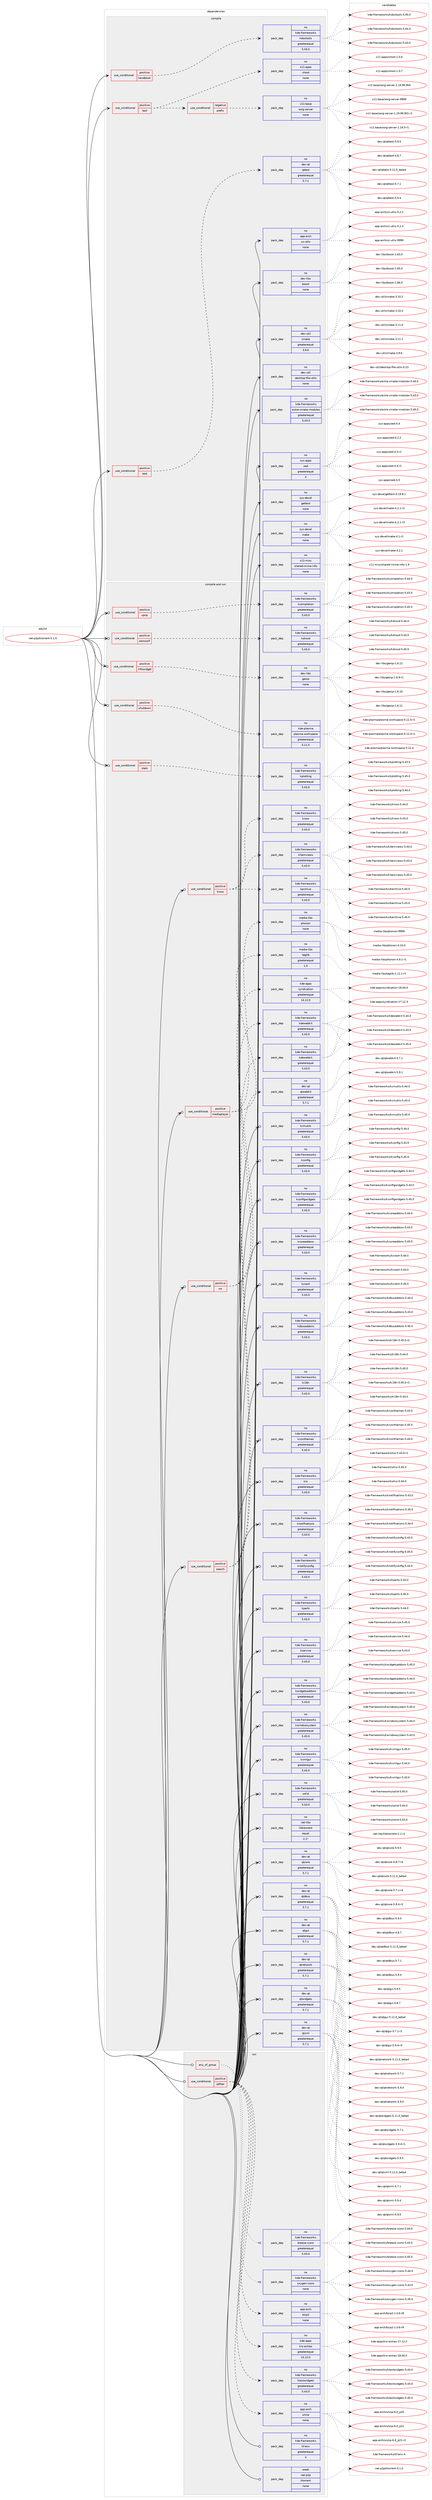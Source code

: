 digraph prolog {

# *************
# Graph options
# *************

newrank=true;
concentrate=true;
compound=true;
graph [rankdir=LR,fontname=Helvetica,fontsize=10,ranksep=1.5];#, ranksep=2.5, nodesep=0.2];
edge  [arrowhead=vee];
node  [fontname=Helvetica,fontsize=10];

# **********
# The ebuild
# **********

subgraph cluster_leftcol {
color=gray;
rank=same;
label=<<i>ebuild</i>>;
id [label="net-p2p/ktorrent-5.1.0", color=red, width=4, href="../net-p2p/ktorrent-5.1.0.svg"];
}

# ****************
# The dependencies
# ****************

subgraph cluster_midcol {
color=gray;
label=<<i>dependencies</i>>;
subgraph cluster_compile {
fillcolor="#eeeeee";
style=filled;
label=<<i>compile</i>>;
subgraph cond225 {
dependency579 [label=<<TABLE BORDER="0" CELLBORDER="1" CELLSPACING="0" CELLPADDING="4"><TR><TD ROWSPAN="3" CELLPADDING="10">use_conditional</TD></TR><TR><TD>positive</TD></TR><TR><TD>handbook</TD></TR></TABLE>>, shape=none, color=red];
subgraph pack344 {
dependency580 [label=<<TABLE BORDER="0" CELLBORDER="1" CELLSPACING="0" CELLPADDING="4" WIDTH="220"><TR><TD ROWSPAN="6" CELLPADDING="30">pack_dep</TD></TR><TR><TD WIDTH="110">no</TD></TR><TR><TD>kde-frameworks</TD></TR><TR><TD>kdoctools</TD></TR><TR><TD>greaterequal</TD></TR><TR><TD>5.43.0</TD></TR></TABLE>>, shape=none, color=blue];
}
dependency579:e -> dependency580:w [weight=20,style="dashed",arrowhead="vee"];
}
id:e -> dependency579:w [weight=20,style="solid",arrowhead="vee"];
subgraph cond226 {
dependency581 [label=<<TABLE BORDER="0" CELLBORDER="1" CELLSPACING="0" CELLPADDING="4"><TR><TD ROWSPAN="3" CELLPADDING="10">use_conditional</TD></TR><TR><TD>positive</TD></TR><TR><TD>test</TD></TR></TABLE>>, shape=none, color=red];
subgraph cond227 {
dependency582 [label=<<TABLE BORDER="0" CELLBORDER="1" CELLSPACING="0" CELLPADDING="4"><TR><TD ROWSPAN="3" CELLPADDING="10">use_conditional</TD></TR><TR><TD>negative</TD></TR><TR><TD>prefix</TD></TR></TABLE>>, shape=none, color=red];
subgraph pack345 {
dependency583 [label=<<TABLE BORDER="0" CELLBORDER="1" CELLSPACING="0" CELLPADDING="4" WIDTH="220"><TR><TD ROWSPAN="6" CELLPADDING="30">pack_dep</TD></TR><TR><TD WIDTH="110">no</TD></TR><TR><TD>x11-base</TD></TR><TR><TD>xorg-server</TD></TR><TR><TD>none</TD></TR><TR><TD></TD></TR></TABLE>>, shape=none, color=blue];
}
dependency582:e -> dependency583:w [weight=20,style="dashed",arrowhead="vee"];
}
dependency581:e -> dependency582:w [weight=20,style="dashed",arrowhead="vee"];
subgraph pack346 {
dependency584 [label=<<TABLE BORDER="0" CELLBORDER="1" CELLSPACING="0" CELLPADDING="4" WIDTH="220"><TR><TD ROWSPAN="6" CELLPADDING="30">pack_dep</TD></TR><TR><TD WIDTH="110">no</TD></TR><TR><TD>x11-apps</TD></TR><TR><TD>xhost</TD></TR><TR><TD>none</TD></TR><TR><TD></TD></TR></TABLE>>, shape=none, color=blue];
}
dependency581:e -> dependency584:w [weight=20,style="dashed",arrowhead="vee"];
}
id:e -> dependency581:w [weight=20,style="solid",arrowhead="vee"];
subgraph cond228 {
dependency585 [label=<<TABLE BORDER="0" CELLBORDER="1" CELLSPACING="0" CELLPADDING="4"><TR><TD ROWSPAN="3" CELLPADDING="10">use_conditional</TD></TR><TR><TD>positive</TD></TR><TR><TD>test</TD></TR></TABLE>>, shape=none, color=red];
subgraph pack347 {
dependency586 [label=<<TABLE BORDER="0" CELLBORDER="1" CELLSPACING="0" CELLPADDING="4" WIDTH="220"><TR><TD ROWSPAN="6" CELLPADDING="30">pack_dep</TD></TR><TR><TD WIDTH="110">no</TD></TR><TR><TD>dev-qt</TD></TR><TR><TD>qttest</TD></TR><TR><TD>greaterequal</TD></TR><TR><TD>5.7.1</TD></TR></TABLE>>, shape=none, color=blue];
}
dependency585:e -> dependency586:w [weight=20,style="dashed",arrowhead="vee"];
}
id:e -> dependency585:w [weight=20,style="solid",arrowhead="vee"];
subgraph pack348 {
dependency587 [label=<<TABLE BORDER="0" CELLBORDER="1" CELLSPACING="0" CELLPADDING="4" WIDTH="220"><TR><TD ROWSPAN="6" CELLPADDING="30">pack_dep</TD></TR><TR><TD WIDTH="110">no</TD></TR><TR><TD>app-arch</TD></TR><TR><TD>xz-utils</TD></TR><TR><TD>none</TD></TR><TR><TD></TD></TR></TABLE>>, shape=none, color=blue];
}
id:e -> dependency587:w [weight=20,style="solid",arrowhead="vee"];
subgraph pack349 {
dependency588 [label=<<TABLE BORDER="0" CELLBORDER="1" CELLSPACING="0" CELLPADDING="4" WIDTH="220"><TR><TD ROWSPAN="6" CELLPADDING="30">pack_dep</TD></TR><TR><TD WIDTH="110">no</TD></TR><TR><TD>dev-libs</TD></TR><TR><TD>boost</TD></TR><TR><TD>none</TD></TR><TR><TD></TD></TR></TABLE>>, shape=none, color=blue];
}
id:e -> dependency588:w [weight=20,style="solid",arrowhead="vee"];
subgraph pack350 {
dependency589 [label=<<TABLE BORDER="0" CELLBORDER="1" CELLSPACING="0" CELLPADDING="4" WIDTH="220"><TR><TD ROWSPAN="6" CELLPADDING="30">pack_dep</TD></TR><TR><TD WIDTH="110">no</TD></TR><TR><TD>dev-util</TD></TR><TR><TD>cmake</TD></TR><TR><TD>greaterequal</TD></TR><TR><TD>3.9.6</TD></TR></TABLE>>, shape=none, color=blue];
}
id:e -> dependency589:w [weight=20,style="solid",arrowhead="vee"];
subgraph pack351 {
dependency590 [label=<<TABLE BORDER="0" CELLBORDER="1" CELLSPACING="0" CELLPADDING="4" WIDTH="220"><TR><TD ROWSPAN="6" CELLPADDING="30">pack_dep</TD></TR><TR><TD WIDTH="110">no</TD></TR><TR><TD>dev-util</TD></TR><TR><TD>desktop-file-utils</TD></TR><TR><TD>none</TD></TR><TR><TD></TD></TR></TABLE>>, shape=none, color=blue];
}
id:e -> dependency590:w [weight=20,style="solid",arrowhead="vee"];
subgraph pack352 {
dependency591 [label=<<TABLE BORDER="0" CELLBORDER="1" CELLSPACING="0" CELLPADDING="4" WIDTH="220"><TR><TD ROWSPAN="6" CELLPADDING="30">pack_dep</TD></TR><TR><TD WIDTH="110">no</TD></TR><TR><TD>kde-frameworks</TD></TR><TR><TD>extra-cmake-modules</TD></TR><TR><TD>greaterequal</TD></TR><TR><TD>5.43.0</TD></TR></TABLE>>, shape=none, color=blue];
}
id:e -> dependency591:w [weight=20,style="solid",arrowhead="vee"];
subgraph pack353 {
dependency592 [label=<<TABLE BORDER="0" CELLBORDER="1" CELLSPACING="0" CELLPADDING="4" WIDTH="220"><TR><TD ROWSPAN="6" CELLPADDING="30">pack_dep</TD></TR><TR><TD WIDTH="110">no</TD></TR><TR><TD>sys-apps</TD></TR><TR><TD>sed</TD></TR><TR><TD>greaterequal</TD></TR><TR><TD>4</TD></TR></TABLE>>, shape=none, color=blue];
}
id:e -> dependency592:w [weight=20,style="solid",arrowhead="vee"];
subgraph pack354 {
dependency593 [label=<<TABLE BORDER="0" CELLBORDER="1" CELLSPACING="0" CELLPADDING="4" WIDTH="220"><TR><TD ROWSPAN="6" CELLPADDING="30">pack_dep</TD></TR><TR><TD WIDTH="110">no</TD></TR><TR><TD>sys-devel</TD></TR><TR><TD>gettext</TD></TR><TR><TD>none</TD></TR><TR><TD></TD></TR></TABLE>>, shape=none, color=blue];
}
id:e -> dependency593:w [weight=20,style="solid",arrowhead="vee"];
subgraph pack355 {
dependency594 [label=<<TABLE BORDER="0" CELLBORDER="1" CELLSPACING="0" CELLPADDING="4" WIDTH="220"><TR><TD ROWSPAN="6" CELLPADDING="30">pack_dep</TD></TR><TR><TD WIDTH="110">no</TD></TR><TR><TD>sys-devel</TD></TR><TR><TD>make</TD></TR><TR><TD>none</TD></TR><TR><TD></TD></TR></TABLE>>, shape=none, color=blue];
}
id:e -> dependency594:w [weight=20,style="solid",arrowhead="vee"];
subgraph pack356 {
dependency595 [label=<<TABLE BORDER="0" CELLBORDER="1" CELLSPACING="0" CELLPADDING="4" WIDTH="220"><TR><TD ROWSPAN="6" CELLPADDING="30">pack_dep</TD></TR><TR><TD WIDTH="110">no</TD></TR><TR><TD>x11-misc</TD></TR><TR><TD>shared-mime-info</TD></TR><TR><TD>none</TD></TR><TR><TD></TD></TR></TABLE>>, shape=none, color=blue];
}
id:e -> dependency595:w [weight=20,style="solid",arrowhead="vee"];
}
subgraph cluster_compileandrun {
fillcolor="#eeeeee";
style=filled;
label=<<i>compile and run</i>>;
subgraph cond229 {
dependency596 [label=<<TABLE BORDER="0" CELLBORDER="1" CELLSPACING="0" CELLPADDING="4"><TR><TD ROWSPAN="3" CELLPADDING="10">use_conditional</TD></TR><TR><TD>positive</TD></TR><TR><TD>infowidget</TD></TR></TABLE>>, shape=none, color=red];
subgraph pack357 {
dependency597 [label=<<TABLE BORDER="0" CELLBORDER="1" CELLSPACING="0" CELLPADDING="4" WIDTH="220"><TR><TD ROWSPAN="6" CELLPADDING="30">pack_dep</TD></TR><TR><TD WIDTH="110">no</TD></TR><TR><TD>dev-libs</TD></TR><TR><TD>geoip</TD></TR><TR><TD>none</TD></TR><TR><TD></TD></TR></TABLE>>, shape=none, color=blue];
}
dependency596:e -> dependency597:w [weight=20,style="dashed",arrowhead="vee"];
}
id:e -> dependency596:w [weight=20,style="solid",arrowhead="odotvee"];
subgraph cond230 {
dependency598 [label=<<TABLE BORDER="0" CELLBORDER="1" CELLSPACING="0" CELLPADDING="4"><TR><TD ROWSPAN="3" CELLPADDING="10">use_conditional</TD></TR><TR><TD>positive</TD></TR><TR><TD>kross</TD></TR></TABLE>>, shape=none, color=red];
subgraph pack358 {
dependency599 [label=<<TABLE BORDER="0" CELLBORDER="1" CELLSPACING="0" CELLPADDING="4" WIDTH="220"><TR><TD ROWSPAN="6" CELLPADDING="30">pack_dep</TD></TR><TR><TD WIDTH="110">no</TD></TR><TR><TD>kde-frameworks</TD></TR><TR><TD>karchive</TD></TR><TR><TD>greaterequal</TD></TR><TR><TD>5.43.0</TD></TR></TABLE>>, shape=none, color=blue];
}
dependency598:e -> dependency599:w [weight=20,style="dashed",arrowhead="vee"];
subgraph pack359 {
dependency600 [label=<<TABLE BORDER="0" CELLBORDER="1" CELLSPACING="0" CELLPADDING="4" WIDTH="220"><TR><TD ROWSPAN="6" CELLPADDING="30">pack_dep</TD></TR><TR><TD WIDTH="110">no</TD></TR><TR><TD>kde-frameworks</TD></TR><TR><TD>kitemviews</TD></TR><TR><TD>greaterequal</TD></TR><TR><TD>5.43.0</TD></TR></TABLE>>, shape=none, color=blue];
}
dependency598:e -> dependency600:w [weight=20,style="dashed",arrowhead="vee"];
subgraph pack360 {
dependency601 [label=<<TABLE BORDER="0" CELLBORDER="1" CELLSPACING="0" CELLPADDING="4" WIDTH="220"><TR><TD ROWSPAN="6" CELLPADDING="30">pack_dep</TD></TR><TR><TD WIDTH="110">no</TD></TR><TR><TD>kde-frameworks</TD></TR><TR><TD>kross</TD></TR><TR><TD>greaterequal</TD></TR><TR><TD>5.43.0</TD></TR></TABLE>>, shape=none, color=blue];
}
dependency598:e -> dependency601:w [weight=20,style="dashed",arrowhead="vee"];
}
id:e -> dependency598:w [weight=20,style="solid",arrowhead="odotvee"];
subgraph cond231 {
dependency602 [label=<<TABLE BORDER="0" CELLBORDER="1" CELLSPACING="0" CELLPADDING="4"><TR><TD ROWSPAN="3" CELLPADDING="10">use_conditional</TD></TR><TR><TD>positive</TD></TR><TR><TD>mediaplayer</TD></TR></TABLE>>, shape=none, color=red];
subgraph pack361 {
dependency603 [label=<<TABLE BORDER="0" CELLBORDER="1" CELLSPACING="0" CELLPADDING="4" WIDTH="220"><TR><TD ROWSPAN="6" CELLPADDING="30">pack_dep</TD></TR><TR><TD WIDTH="110">no</TD></TR><TR><TD>media-libs</TD></TR><TR><TD>phonon</TD></TR><TR><TD>none</TD></TR><TR><TD></TD></TR></TABLE>>, shape=none, color=blue];
}
dependency602:e -> dependency603:w [weight=20,style="dashed",arrowhead="vee"];
subgraph pack362 {
dependency604 [label=<<TABLE BORDER="0" CELLBORDER="1" CELLSPACING="0" CELLPADDING="4" WIDTH="220"><TR><TD ROWSPAN="6" CELLPADDING="30">pack_dep</TD></TR><TR><TD WIDTH="110">no</TD></TR><TR><TD>media-libs</TD></TR><TR><TD>taglib</TD></TR><TR><TD>greaterequal</TD></TR><TR><TD>1.5</TD></TR></TABLE>>, shape=none, color=blue];
}
dependency602:e -> dependency604:w [weight=20,style="dashed",arrowhead="vee"];
}
id:e -> dependency602:w [weight=20,style="solid",arrowhead="odotvee"];
subgraph cond232 {
dependency605 [label=<<TABLE BORDER="0" CELLBORDER="1" CELLSPACING="0" CELLPADDING="4"><TR><TD ROWSPAN="3" CELLPADDING="10">use_conditional</TD></TR><TR><TD>positive</TD></TR><TR><TD>rss</TD></TR></TABLE>>, shape=none, color=red];
subgraph pack363 {
dependency606 [label=<<TABLE BORDER="0" CELLBORDER="1" CELLSPACING="0" CELLPADDING="4" WIDTH="220"><TR><TD ROWSPAN="6" CELLPADDING="30">pack_dep</TD></TR><TR><TD WIDTH="110">no</TD></TR><TR><TD>kde-frameworks</TD></TR><TR><TD>kdewebkit</TD></TR><TR><TD>greaterequal</TD></TR><TR><TD>5.43.0</TD></TR></TABLE>>, shape=none, color=blue];
}
dependency605:e -> dependency606:w [weight=20,style="dashed",arrowhead="vee"];
subgraph pack364 {
dependency607 [label=<<TABLE BORDER="0" CELLBORDER="1" CELLSPACING="0" CELLPADDING="4" WIDTH="220"><TR><TD ROWSPAN="6" CELLPADDING="30">pack_dep</TD></TR><TR><TD WIDTH="110">no</TD></TR><TR><TD>kde-apps</TD></TR><TR><TD>syndication</TD></TR><TR><TD>greaterequal</TD></TR><TR><TD>14.12.0</TD></TR></TABLE>>, shape=none, color=blue];
}
dependency605:e -> dependency607:w [weight=20,style="dashed",arrowhead="vee"];
}
id:e -> dependency605:w [weight=20,style="solid",arrowhead="odotvee"];
subgraph cond233 {
dependency608 [label=<<TABLE BORDER="0" CELLBORDER="1" CELLSPACING="0" CELLPADDING="4"><TR><TD ROWSPAN="3" CELLPADDING="10">use_conditional</TD></TR><TR><TD>positive</TD></TR><TR><TD>search</TD></TR></TABLE>>, shape=none, color=red];
subgraph pack365 {
dependency609 [label=<<TABLE BORDER="0" CELLBORDER="1" CELLSPACING="0" CELLPADDING="4" WIDTH="220"><TR><TD ROWSPAN="6" CELLPADDING="30">pack_dep</TD></TR><TR><TD WIDTH="110">no</TD></TR><TR><TD>kde-frameworks</TD></TR><TR><TD>kdewebkit</TD></TR><TR><TD>greaterequal</TD></TR><TR><TD>5.43.0</TD></TR></TABLE>>, shape=none, color=blue];
}
dependency608:e -> dependency609:w [weight=20,style="dashed",arrowhead="vee"];
subgraph pack366 {
dependency610 [label=<<TABLE BORDER="0" CELLBORDER="1" CELLSPACING="0" CELLPADDING="4" WIDTH="220"><TR><TD ROWSPAN="6" CELLPADDING="30">pack_dep</TD></TR><TR><TD WIDTH="110">no</TD></TR><TR><TD>dev-qt</TD></TR><TR><TD>qtwebkit</TD></TR><TR><TD>greaterequal</TD></TR><TR><TD>5.7.1</TD></TR></TABLE>>, shape=none, color=blue];
}
dependency608:e -> dependency610:w [weight=20,style="dashed",arrowhead="vee"];
}
id:e -> dependency608:w [weight=20,style="solid",arrowhead="odotvee"];
subgraph cond234 {
dependency611 [label=<<TABLE BORDER="0" CELLBORDER="1" CELLSPACING="0" CELLPADDING="4"><TR><TD ROWSPAN="3" CELLPADDING="10">use_conditional</TD></TR><TR><TD>positive</TD></TR><TR><TD>shutdown</TD></TR></TABLE>>, shape=none, color=red];
subgraph pack367 {
dependency612 [label=<<TABLE BORDER="0" CELLBORDER="1" CELLSPACING="0" CELLPADDING="4" WIDTH="220"><TR><TD ROWSPAN="6" CELLPADDING="30">pack_dep</TD></TR><TR><TD WIDTH="110">no</TD></TR><TR><TD>kde-plasma</TD></TR><TR><TD>plasma-workspace</TD></TR><TR><TD>greaterequal</TD></TR><TR><TD>5.11.5</TD></TR></TABLE>>, shape=none, color=blue];
}
dependency611:e -> dependency612:w [weight=20,style="dashed",arrowhead="vee"];
}
id:e -> dependency611:w [weight=20,style="solid",arrowhead="odotvee"];
subgraph cond235 {
dependency613 [label=<<TABLE BORDER="0" CELLBORDER="1" CELLSPACING="0" CELLPADDING="4"><TR><TD ROWSPAN="3" CELLPADDING="10">use_conditional</TD></TR><TR><TD>positive</TD></TR><TR><TD>stats</TD></TR></TABLE>>, shape=none, color=red];
subgraph pack368 {
dependency614 [label=<<TABLE BORDER="0" CELLBORDER="1" CELLSPACING="0" CELLPADDING="4" WIDTH="220"><TR><TD ROWSPAN="6" CELLPADDING="30">pack_dep</TD></TR><TR><TD WIDTH="110">no</TD></TR><TR><TD>kde-frameworks</TD></TR><TR><TD>kplotting</TD></TR><TR><TD>greaterequal</TD></TR><TR><TD>5.43.0</TD></TR></TABLE>>, shape=none, color=blue];
}
dependency613:e -> dependency614:w [weight=20,style="dashed",arrowhead="vee"];
}
id:e -> dependency613:w [weight=20,style="solid",arrowhead="odotvee"];
subgraph cond236 {
dependency615 [label=<<TABLE BORDER="0" CELLBORDER="1" CELLSPACING="0" CELLPADDING="4"><TR><TD ROWSPAN="3" CELLPADDING="10">use_conditional</TD></TR><TR><TD>positive</TD></TR><TR><TD>upnp</TD></TR></TABLE>>, shape=none, color=red];
subgraph pack369 {
dependency616 [label=<<TABLE BORDER="0" CELLBORDER="1" CELLSPACING="0" CELLPADDING="4" WIDTH="220"><TR><TD ROWSPAN="6" CELLPADDING="30">pack_dep</TD></TR><TR><TD WIDTH="110">no</TD></TR><TR><TD>kde-frameworks</TD></TR><TR><TD>kcompletion</TD></TR><TR><TD>greaterequal</TD></TR><TR><TD>5.43.0</TD></TR></TABLE>>, shape=none, color=blue];
}
dependency615:e -> dependency616:w [weight=20,style="dashed",arrowhead="vee"];
}
id:e -> dependency615:w [weight=20,style="solid",arrowhead="odotvee"];
subgraph cond237 {
dependency617 [label=<<TABLE BORDER="0" CELLBORDER="1" CELLSPACING="0" CELLPADDING="4"><TR><TD ROWSPAN="3" CELLPADDING="10">use_conditional</TD></TR><TR><TD>positive</TD></TR><TR><TD>zeroconf</TD></TR></TABLE>>, shape=none, color=red];
subgraph pack370 {
dependency618 [label=<<TABLE BORDER="0" CELLBORDER="1" CELLSPACING="0" CELLPADDING="4" WIDTH="220"><TR><TD ROWSPAN="6" CELLPADDING="30">pack_dep</TD></TR><TR><TD WIDTH="110">no</TD></TR><TR><TD>kde-frameworks</TD></TR><TR><TD>kdnssd</TD></TR><TR><TD>greaterequal</TD></TR><TR><TD>5.43.0</TD></TR></TABLE>>, shape=none, color=blue];
}
dependency617:e -> dependency618:w [weight=20,style="dashed",arrowhead="vee"];
}
id:e -> dependency617:w [weight=20,style="solid",arrowhead="odotvee"];
subgraph pack371 {
dependency619 [label=<<TABLE BORDER="0" CELLBORDER="1" CELLSPACING="0" CELLPADDING="4" WIDTH="220"><TR><TD ROWSPAN="6" CELLPADDING="30">pack_dep</TD></TR><TR><TD WIDTH="110">no</TD></TR><TR><TD>dev-qt</TD></TR><TR><TD>qtcore</TD></TR><TR><TD>greaterequal</TD></TR><TR><TD>5.7.1</TD></TR></TABLE>>, shape=none, color=blue];
}
id:e -> dependency619:w [weight=20,style="solid",arrowhead="odotvee"];
subgraph pack372 {
dependency620 [label=<<TABLE BORDER="0" CELLBORDER="1" CELLSPACING="0" CELLPADDING="4" WIDTH="220"><TR><TD ROWSPAN="6" CELLPADDING="30">pack_dep</TD></TR><TR><TD WIDTH="110">no</TD></TR><TR><TD>dev-qt</TD></TR><TR><TD>qtdbus</TD></TR><TR><TD>greaterequal</TD></TR><TR><TD>5.7.1</TD></TR></TABLE>>, shape=none, color=blue];
}
id:e -> dependency620:w [weight=20,style="solid",arrowhead="odotvee"];
subgraph pack373 {
dependency621 [label=<<TABLE BORDER="0" CELLBORDER="1" CELLSPACING="0" CELLPADDING="4" WIDTH="220"><TR><TD ROWSPAN="6" CELLPADDING="30">pack_dep</TD></TR><TR><TD WIDTH="110">no</TD></TR><TR><TD>dev-qt</TD></TR><TR><TD>qtgui</TD></TR><TR><TD>greaterequal</TD></TR><TR><TD>5.7.1</TD></TR></TABLE>>, shape=none, color=blue];
}
id:e -> dependency621:w [weight=20,style="solid",arrowhead="odotvee"];
subgraph pack374 {
dependency622 [label=<<TABLE BORDER="0" CELLBORDER="1" CELLSPACING="0" CELLPADDING="4" WIDTH="220"><TR><TD ROWSPAN="6" CELLPADDING="30">pack_dep</TD></TR><TR><TD WIDTH="110">no</TD></TR><TR><TD>dev-qt</TD></TR><TR><TD>qtnetwork</TD></TR><TR><TD>greaterequal</TD></TR><TR><TD>5.7.1</TD></TR></TABLE>>, shape=none, color=blue];
}
id:e -> dependency622:w [weight=20,style="solid",arrowhead="odotvee"];
subgraph pack375 {
dependency623 [label=<<TABLE BORDER="0" CELLBORDER="1" CELLSPACING="0" CELLPADDING="4" WIDTH="220"><TR><TD ROWSPAN="6" CELLPADDING="30">pack_dep</TD></TR><TR><TD WIDTH="110">no</TD></TR><TR><TD>dev-qt</TD></TR><TR><TD>qtwidgets</TD></TR><TR><TD>greaterequal</TD></TR><TR><TD>5.7.1</TD></TR></TABLE>>, shape=none, color=blue];
}
id:e -> dependency623:w [weight=20,style="solid",arrowhead="odotvee"];
subgraph pack376 {
dependency624 [label=<<TABLE BORDER="0" CELLBORDER="1" CELLSPACING="0" CELLPADDING="4" WIDTH="220"><TR><TD ROWSPAN="6" CELLPADDING="30">pack_dep</TD></TR><TR><TD WIDTH="110">no</TD></TR><TR><TD>dev-qt</TD></TR><TR><TD>qtxml</TD></TR><TR><TD>greaterequal</TD></TR><TR><TD>5.7.1</TD></TR></TABLE>>, shape=none, color=blue];
}
id:e -> dependency624:w [weight=20,style="solid",arrowhead="odotvee"];
subgraph pack377 {
dependency625 [label=<<TABLE BORDER="0" CELLBORDER="1" CELLSPACING="0" CELLPADDING="4" WIDTH="220"><TR><TD ROWSPAN="6" CELLPADDING="30">pack_dep</TD></TR><TR><TD WIDTH="110">no</TD></TR><TR><TD>kde-frameworks</TD></TR><TR><TD>kcmutils</TD></TR><TR><TD>greaterequal</TD></TR><TR><TD>5.43.0</TD></TR></TABLE>>, shape=none, color=blue];
}
id:e -> dependency625:w [weight=20,style="solid",arrowhead="odotvee"];
subgraph pack378 {
dependency626 [label=<<TABLE BORDER="0" CELLBORDER="1" CELLSPACING="0" CELLPADDING="4" WIDTH="220"><TR><TD ROWSPAN="6" CELLPADDING="30">pack_dep</TD></TR><TR><TD WIDTH="110">no</TD></TR><TR><TD>kde-frameworks</TD></TR><TR><TD>kconfig</TD></TR><TR><TD>greaterequal</TD></TR><TR><TD>5.43.0</TD></TR></TABLE>>, shape=none, color=blue];
}
id:e -> dependency626:w [weight=20,style="solid",arrowhead="odotvee"];
subgraph pack379 {
dependency627 [label=<<TABLE BORDER="0" CELLBORDER="1" CELLSPACING="0" CELLPADDING="4" WIDTH="220"><TR><TD ROWSPAN="6" CELLPADDING="30">pack_dep</TD></TR><TR><TD WIDTH="110">no</TD></TR><TR><TD>kde-frameworks</TD></TR><TR><TD>kconfigwidgets</TD></TR><TR><TD>greaterequal</TD></TR><TR><TD>5.43.0</TD></TR></TABLE>>, shape=none, color=blue];
}
id:e -> dependency627:w [weight=20,style="solid",arrowhead="odotvee"];
subgraph pack380 {
dependency628 [label=<<TABLE BORDER="0" CELLBORDER="1" CELLSPACING="0" CELLPADDING="4" WIDTH="220"><TR><TD ROWSPAN="6" CELLPADDING="30">pack_dep</TD></TR><TR><TD WIDTH="110">no</TD></TR><TR><TD>kde-frameworks</TD></TR><TR><TD>kcoreaddons</TD></TR><TR><TD>greaterequal</TD></TR><TR><TD>5.43.0</TD></TR></TABLE>>, shape=none, color=blue];
}
id:e -> dependency628:w [weight=20,style="solid",arrowhead="odotvee"];
subgraph pack381 {
dependency629 [label=<<TABLE BORDER="0" CELLBORDER="1" CELLSPACING="0" CELLPADDING="4" WIDTH="220"><TR><TD ROWSPAN="6" CELLPADDING="30">pack_dep</TD></TR><TR><TD WIDTH="110">no</TD></TR><TR><TD>kde-frameworks</TD></TR><TR><TD>kcrash</TD></TR><TR><TD>greaterequal</TD></TR><TR><TD>5.43.0</TD></TR></TABLE>>, shape=none, color=blue];
}
id:e -> dependency629:w [weight=20,style="solid",arrowhead="odotvee"];
subgraph pack382 {
dependency630 [label=<<TABLE BORDER="0" CELLBORDER="1" CELLSPACING="0" CELLPADDING="4" WIDTH="220"><TR><TD ROWSPAN="6" CELLPADDING="30">pack_dep</TD></TR><TR><TD WIDTH="110">no</TD></TR><TR><TD>kde-frameworks</TD></TR><TR><TD>kdbusaddons</TD></TR><TR><TD>greaterequal</TD></TR><TR><TD>5.43.0</TD></TR></TABLE>>, shape=none, color=blue];
}
id:e -> dependency630:w [weight=20,style="solid",arrowhead="odotvee"];
subgraph pack383 {
dependency631 [label=<<TABLE BORDER="0" CELLBORDER="1" CELLSPACING="0" CELLPADDING="4" WIDTH="220"><TR><TD ROWSPAN="6" CELLPADDING="30">pack_dep</TD></TR><TR><TD WIDTH="110">no</TD></TR><TR><TD>kde-frameworks</TD></TR><TR><TD>ki18n</TD></TR><TR><TD>greaterequal</TD></TR><TR><TD>5.43.0</TD></TR></TABLE>>, shape=none, color=blue];
}
id:e -> dependency631:w [weight=20,style="solid",arrowhead="odotvee"];
subgraph pack384 {
dependency632 [label=<<TABLE BORDER="0" CELLBORDER="1" CELLSPACING="0" CELLPADDING="4" WIDTH="220"><TR><TD ROWSPAN="6" CELLPADDING="30">pack_dep</TD></TR><TR><TD WIDTH="110">no</TD></TR><TR><TD>kde-frameworks</TD></TR><TR><TD>kiconthemes</TD></TR><TR><TD>greaterequal</TD></TR><TR><TD>5.43.0</TD></TR></TABLE>>, shape=none, color=blue];
}
id:e -> dependency632:w [weight=20,style="solid",arrowhead="odotvee"];
subgraph pack385 {
dependency633 [label=<<TABLE BORDER="0" CELLBORDER="1" CELLSPACING="0" CELLPADDING="4" WIDTH="220"><TR><TD ROWSPAN="6" CELLPADDING="30">pack_dep</TD></TR><TR><TD WIDTH="110">no</TD></TR><TR><TD>kde-frameworks</TD></TR><TR><TD>kio</TD></TR><TR><TD>greaterequal</TD></TR><TR><TD>5.43.0</TD></TR></TABLE>>, shape=none, color=blue];
}
id:e -> dependency633:w [weight=20,style="solid",arrowhead="odotvee"];
subgraph pack386 {
dependency634 [label=<<TABLE BORDER="0" CELLBORDER="1" CELLSPACING="0" CELLPADDING="4" WIDTH="220"><TR><TD ROWSPAN="6" CELLPADDING="30">pack_dep</TD></TR><TR><TD WIDTH="110">no</TD></TR><TR><TD>kde-frameworks</TD></TR><TR><TD>knotifications</TD></TR><TR><TD>greaterequal</TD></TR><TR><TD>5.43.0</TD></TR></TABLE>>, shape=none, color=blue];
}
id:e -> dependency634:w [weight=20,style="solid",arrowhead="odotvee"];
subgraph pack387 {
dependency635 [label=<<TABLE BORDER="0" CELLBORDER="1" CELLSPACING="0" CELLPADDING="4" WIDTH="220"><TR><TD ROWSPAN="6" CELLPADDING="30">pack_dep</TD></TR><TR><TD WIDTH="110">no</TD></TR><TR><TD>kde-frameworks</TD></TR><TR><TD>knotifyconfig</TD></TR><TR><TD>greaterequal</TD></TR><TR><TD>5.43.0</TD></TR></TABLE>>, shape=none, color=blue];
}
id:e -> dependency635:w [weight=20,style="solid",arrowhead="odotvee"];
subgraph pack388 {
dependency636 [label=<<TABLE BORDER="0" CELLBORDER="1" CELLSPACING="0" CELLPADDING="4" WIDTH="220"><TR><TD ROWSPAN="6" CELLPADDING="30">pack_dep</TD></TR><TR><TD WIDTH="110">no</TD></TR><TR><TD>kde-frameworks</TD></TR><TR><TD>kparts</TD></TR><TR><TD>greaterequal</TD></TR><TR><TD>5.43.0</TD></TR></TABLE>>, shape=none, color=blue];
}
id:e -> dependency636:w [weight=20,style="solid",arrowhead="odotvee"];
subgraph pack389 {
dependency637 [label=<<TABLE BORDER="0" CELLBORDER="1" CELLSPACING="0" CELLPADDING="4" WIDTH="220"><TR><TD ROWSPAN="6" CELLPADDING="30">pack_dep</TD></TR><TR><TD WIDTH="110">no</TD></TR><TR><TD>kde-frameworks</TD></TR><TR><TD>kservice</TD></TR><TR><TD>greaterequal</TD></TR><TR><TD>5.43.0</TD></TR></TABLE>>, shape=none, color=blue];
}
id:e -> dependency637:w [weight=20,style="solid",arrowhead="odotvee"];
subgraph pack390 {
dependency638 [label=<<TABLE BORDER="0" CELLBORDER="1" CELLSPACING="0" CELLPADDING="4" WIDTH="220"><TR><TD ROWSPAN="6" CELLPADDING="30">pack_dep</TD></TR><TR><TD WIDTH="110">no</TD></TR><TR><TD>kde-frameworks</TD></TR><TR><TD>kwidgetsaddons</TD></TR><TR><TD>greaterequal</TD></TR><TR><TD>5.43.0</TD></TR></TABLE>>, shape=none, color=blue];
}
id:e -> dependency638:w [weight=20,style="solid",arrowhead="odotvee"];
subgraph pack391 {
dependency639 [label=<<TABLE BORDER="0" CELLBORDER="1" CELLSPACING="0" CELLPADDING="4" WIDTH="220"><TR><TD ROWSPAN="6" CELLPADDING="30">pack_dep</TD></TR><TR><TD WIDTH="110">no</TD></TR><TR><TD>kde-frameworks</TD></TR><TR><TD>kwindowsystem</TD></TR><TR><TD>greaterequal</TD></TR><TR><TD>5.43.0</TD></TR></TABLE>>, shape=none, color=blue];
}
id:e -> dependency639:w [weight=20,style="solid",arrowhead="odotvee"];
subgraph pack392 {
dependency640 [label=<<TABLE BORDER="0" CELLBORDER="1" CELLSPACING="0" CELLPADDING="4" WIDTH="220"><TR><TD ROWSPAN="6" CELLPADDING="30">pack_dep</TD></TR><TR><TD WIDTH="110">no</TD></TR><TR><TD>kde-frameworks</TD></TR><TR><TD>kxmlgui</TD></TR><TR><TD>greaterequal</TD></TR><TR><TD>5.43.0</TD></TR></TABLE>>, shape=none, color=blue];
}
id:e -> dependency640:w [weight=20,style="solid",arrowhead="odotvee"];
subgraph pack393 {
dependency641 [label=<<TABLE BORDER="0" CELLBORDER="1" CELLSPACING="0" CELLPADDING="4" WIDTH="220"><TR><TD ROWSPAN="6" CELLPADDING="30">pack_dep</TD></TR><TR><TD WIDTH="110">no</TD></TR><TR><TD>kde-frameworks</TD></TR><TR><TD>solid</TD></TR><TR><TD>greaterequal</TD></TR><TR><TD>5.43.0</TD></TR></TABLE>>, shape=none, color=blue];
}
id:e -> dependency641:w [weight=20,style="solid",arrowhead="odotvee"];
subgraph pack394 {
dependency642 [label=<<TABLE BORDER="0" CELLBORDER="1" CELLSPACING="0" CELLPADDING="4" WIDTH="220"><TR><TD ROWSPAN="6" CELLPADDING="30">pack_dep</TD></TR><TR><TD WIDTH="110">no</TD></TR><TR><TD>net-libs</TD></TR><TR><TD>libktorrent</TD></TR><TR><TD>equal</TD></TR><TR><TD>2.1*</TD></TR></TABLE>>, shape=none, color=blue];
}
id:e -> dependency642:w [weight=20,style="solid",arrowhead="odotvee"];
}
subgraph cluster_run {
fillcolor="#eeeeee";
style=filled;
label=<<i>run</i>>;
subgraph any12 {
dependency643 [label=<<TABLE BORDER="0" CELLBORDER="1" CELLSPACING="0" CELLPADDING="4"><TR><TD CELLPADDING="10">any_of_group</TD></TR></TABLE>>, shape=none, color=red];subgraph pack395 {
dependency644 [label=<<TABLE BORDER="0" CELLBORDER="1" CELLSPACING="0" CELLPADDING="4" WIDTH="220"><TR><TD ROWSPAN="6" CELLPADDING="30">pack_dep</TD></TR><TR><TD WIDTH="110">no</TD></TR><TR><TD>kde-frameworks</TD></TR><TR><TD>breeze-icons</TD></TR><TR><TD>greaterequal</TD></TR><TR><TD>5.43.0</TD></TR></TABLE>>, shape=none, color=blue];
}
dependency643:e -> dependency644:w [weight=20,style="dotted",arrowhead="oinv"];
subgraph pack396 {
dependency645 [label=<<TABLE BORDER="0" CELLBORDER="1" CELLSPACING="0" CELLPADDING="4" WIDTH="220"><TR><TD ROWSPAN="6" CELLPADDING="30">pack_dep</TD></TR><TR><TD WIDTH="110">no</TD></TR><TR><TD>kde-frameworks</TD></TR><TR><TD>oxygen-icons</TD></TR><TR><TD>none</TD></TR><TR><TD></TD></TR></TABLE>>, shape=none, color=blue];
}
dependency643:e -> dependency645:w [weight=20,style="dotted",arrowhead="oinv"];
}
id:e -> dependency643:w [weight=20,style="solid",arrowhead="odot"];
subgraph cond238 {
dependency646 [label=<<TABLE BORDER="0" CELLBORDER="1" CELLSPACING="0" CELLPADDING="4"><TR><TD ROWSPAN="3" CELLPADDING="10">use_conditional</TD></TR><TR><TD>positive</TD></TR><TR><TD>ipfilter</TD></TR></TABLE>>, shape=none, color=red];
subgraph pack397 {
dependency647 [label=<<TABLE BORDER="0" CELLBORDER="1" CELLSPACING="0" CELLPADDING="4" WIDTH="220"><TR><TD ROWSPAN="6" CELLPADDING="30">pack_dep</TD></TR><TR><TD WIDTH="110">no</TD></TR><TR><TD>app-arch</TD></TR><TR><TD>bzip2</TD></TR><TR><TD>none</TD></TR><TR><TD></TD></TR></TABLE>>, shape=none, color=blue];
}
dependency646:e -> dependency647:w [weight=20,style="dashed",arrowhead="vee"];
subgraph pack398 {
dependency648 [label=<<TABLE BORDER="0" CELLBORDER="1" CELLSPACING="0" CELLPADDING="4" WIDTH="220"><TR><TD ROWSPAN="6" CELLPADDING="30">pack_dep</TD></TR><TR><TD WIDTH="110">no</TD></TR><TR><TD>app-arch</TD></TR><TR><TD>unzip</TD></TR><TR><TD>none</TD></TR><TR><TD></TD></TR></TABLE>>, shape=none, color=blue];
}
dependency646:e -> dependency648:w [weight=20,style="dashed",arrowhead="vee"];
subgraph pack399 {
dependency649 [label=<<TABLE BORDER="0" CELLBORDER="1" CELLSPACING="0" CELLPADDING="4" WIDTH="220"><TR><TD ROWSPAN="6" CELLPADDING="30">pack_dep</TD></TR><TR><TD WIDTH="110">no</TD></TR><TR><TD>kde-frameworks</TD></TR><TR><TD>ktextwidgets</TD></TR><TR><TD>greaterequal</TD></TR><TR><TD>5.43.0</TD></TR></TABLE>>, shape=none, color=blue];
}
dependency646:e -> dependency649:w [weight=20,style="dashed",arrowhead="vee"];
subgraph pack400 {
dependency650 [label=<<TABLE BORDER="0" CELLBORDER="1" CELLSPACING="0" CELLPADDING="4" WIDTH="220"><TR><TD ROWSPAN="6" CELLPADDING="30">pack_dep</TD></TR><TR><TD WIDTH="110">no</TD></TR><TR><TD>kde-apps</TD></TR><TR><TD>kio-extras</TD></TR><TR><TD>greaterequal</TD></TR><TR><TD>14.12.0</TD></TR></TABLE>>, shape=none, color=blue];
}
dependency646:e -> dependency650:w [weight=20,style="dashed",arrowhead="vee"];
}
id:e -> dependency646:w [weight=20,style="solid",arrowhead="odot"];
subgraph pack401 {
dependency651 [label=<<TABLE BORDER="0" CELLBORDER="1" CELLSPACING="0" CELLPADDING="4" WIDTH="220"><TR><TD ROWSPAN="6" CELLPADDING="30">pack_dep</TD></TR><TR><TD WIDTH="110">no</TD></TR><TR><TD>kde-frameworks</TD></TR><TR><TD>kf-env</TD></TR><TR><TD>greaterequal</TD></TR><TR><TD>4</TD></TR></TABLE>>, shape=none, color=blue];
}
id:e -> dependency651:w [weight=20,style="solid",arrowhead="odot"];
subgraph pack402 {
dependency652 [label=<<TABLE BORDER="0" CELLBORDER="1" CELLSPACING="0" CELLPADDING="4" WIDTH="220"><TR><TD ROWSPAN="6" CELLPADDING="30">pack_dep</TD></TR><TR><TD WIDTH="110">weak</TD></TR><TR><TD>net-p2p</TD></TR><TR><TD>ktorrent</TD></TR><TR><TD>none</TD></TR><TR><TD></TD></TR></TABLE>>, shape=none, color=blue];
}
id:e -> dependency652:w [weight=20,style="solid",arrowhead="odot"];
}
}

# **************
# The candidates
# **************

subgraph cluster_choices {
rank=same;
color=gray;
label=<<i>candidates</i>>;

subgraph choice344 {
color=black;
nodesep=1;
choice1071001014510211497109101119111114107115471071001119911611111110811545534652524648 [label="kde-frameworks/kdoctools-5.44.0", color=red, width=4,href="../kde-frameworks/kdoctools-5.44.0.svg"];
choice1071001014510211497109101119111114107115471071001119911611111110811545534652514648 [label="kde-frameworks/kdoctools-5.43.0", color=red, width=4,href="../kde-frameworks/kdoctools-5.43.0.svg"];
choice1071001014510211497109101119111114107115471071001119911611111110811545534652534648 [label="kde-frameworks/kdoctools-5.45.0", color=red, width=4,href="../kde-frameworks/kdoctools-5.45.0.svg"];
dependency580:e -> choice1071001014510211497109101119111114107115471071001119911611111110811545534652524648:w [style=dotted,weight="100"];
dependency580:e -> choice1071001014510211497109101119111114107115471071001119911611111110811545534652514648:w [style=dotted,weight="100"];
dependency580:e -> choice1071001014510211497109101119111114107115471071001119911611111110811545534652534648:w [style=dotted,weight="100"];
}
subgraph choice345 {
color=black;
nodesep=1;
choice120494945989711510147120111114103451151011141181011144549464957465757465748494511449 [label="x11-base/xorg-server-1.19.99.901-r1", color=red, width=4,href="../x11-base/xorg-server-1.19.99.901-r1.svg"];
choice12049494598971151014712011111410345115101114118101114454946495746534511449 [label="x11-base/xorg-server-1.19.5-r1", color=red, width=4,href="../x11-base/xorg-server-1.19.5-r1.svg"];
choice12049494598971151014712011111410345115101114118101114454946495746575746574852 [label="x11-base/xorg-server-1.19.99.904", color=red, width=4,href="../x11-base/xorg-server-1.19.99.904.svg"];
choice120494945989711510147120111114103451151011141181011144557575757 [label="x11-base/xorg-server-9999", color=red, width=4,href="../x11-base/xorg-server-9999.svg"];
dependency583:e -> choice120494945989711510147120111114103451151011141181011144549464957465757465748494511449:w [style=dotted,weight="100"];
dependency583:e -> choice12049494598971151014712011111410345115101114118101114454946495746534511449:w [style=dotted,weight="100"];
dependency583:e -> choice12049494598971151014712011111410345115101114118101114454946495746575746574852:w [style=dotted,weight="100"];
dependency583:e -> choice120494945989711510147120111114103451151011141181011144557575757:w [style=dotted,weight="100"];
}
subgraph choice346 {
color=black;
nodesep=1;
choice1204949459711211211547120104111115116454946484654 [label="x11-apps/xhost-1.0.6", color=red, width=4,href="../x11-apps/xhost-1.0.6.svg"];
choice1204949459711211211547120104111115116454946484655 [label="x11-apps/xhost-1.0.7", color=red, width=4,href="../x11-apps/xhost-1.0.7.svg"];
dependency584:e -> choice1204949459711211211547120104111115116454946484654:w [style=dotted,weight="100"];
dependency584:e -> choice1204949459711211211547120104111115116454946484655:w [style=dotted,weight="100"];
}
subgraph choice347 {
color=black;
nodesep=1;
choice1001011184511311647113116116101115116455246564655 [label="dev-qt/qttest-4.8.7", color=red, width=4,href="../dev-qt/qttest-4.8.7.svg"];
choice10010111845113116471131161161011151164553464949464895981011169752 [label="dev-qt/qttest-5.11.0_beta4", color=red, width=4,href="../dev-qt/qttest-5.11.0_beta4.svg"];
choice1001011184511311647113116116101115116455346554649 [label="dev-qt/qttest-5.7.1", color=red, width=4,href="../dev-qt/qttest-5.7.1.svg"];
choice1001011184511311647113116116101115116455346574652 [label="dev-qt/qttest-5.9.4", color=red, width=4,href="../dev-qt/qttest-5.9.4.svg"];
choice1001011184511311647113116116101115116455346574653 [label="dev-qt/qttest-5.9.5", color=red, width=4,href="../dev-qt/qttest-5.9.5.svg"];
dependency586:e -> choice1001011184511311647113116116101115116455246564655:w [style=dotted,weight="100"];
dependency586:e -> choice10010111845113116471131161161011151164553464949464895981011169752:w [style=dotted,weight="100"];
dependency586:e -> choice1001011184511311647113116116101115116455346554649:w [style=dotted,weight="100"];
dependency586:e -> choice1001011184511311647113116116101115116455346574652:w [style=dotted,weight="100"];
dependency586:e -> choice1001011184511311647113116116101115116455346574653:w [style=dotted,weight="100"];
}
subgraph choice348 {
color=black;
nodesep=1;
choice971121124597114991044712012245117116105108115455346504650 [label="app-arch/xz-utils-5.2.2", color=red, width=4,href="../app-arch/xz-utils-5.2.2.svg"];
choice971121124597114991044712012245117116105108115455346504651 [label="app-arch/xz-utils-5.2.3", color=red, width=4,href="../app-arch/xz-utils-5.2.3.svg"];
choice9711211245971149910447120122451171161051081154557575757 [label="app-arch/xz-utils-9999", color=red, width=4,href="../app-arch/xz-utils-9999.svg"];
dependency587:e -> choice971121124597114991044712012245117116105108115455346504650:w [style=dotted,weight="100"];
dependency587:e -> choice971121124597114991044712012245117116105108115455346504651:w [style=dotted,weight="100"];
dependency587:e -> choice9711211245971149910447120122451171161051081154557575757:w [style=dotted,weight="100"];
}
subgraph choice349 {
color=black;
nodesep=1;
choice1001011184510810598115479811111111511645494654514648 [label="dev-libs/boost-1.63.0", color=red, width=4,href="../dev-libs/boost-1.63.0.svg"];
choice1001011184510810598115479811111111511645494654534648 [label="dev-libs/boost-1.65.0", color=red, width=4,href="../dev-libs/boost-1.65.0.svg"];
choice1001011184510810598115479811111111511645494654544648 [label="dev-libs/boost-1.66.0", color=red, width=4,href="../dev-libs/boost-1.66.0.svg"];
dependency588:e -> choice1001011184510810598115479811111111511645494654514648:w [style=dotted,weight="100"];
dependency588:e -> choice1001011184510810598115479811111111511645494654534648:w [style=dotted,weight="100"];
dependency588:e -> choice1001011184510810598115479811111111511645494654544648:w [style=dotted,weight="100"];
}
subgraph choice350 {
color=black;
nodesep=1;
choice1001011184511711610510847991099710710145514649484650 [label="dev-util/cmake-3.10.2", color=red, width=4,href="../dev-util/cmake-3.10.2.svg"];
choice1001011184511711610510847991099710710145514649484651 [label="dev-util/cmake-3.10.3", color=red, width=4,href="../dev-util/cmake-3.10.3.svg"];
choice1001011184511711610510847991099710710145514649494648 [label="dev-util/cmake-3.11.0", color=red, width=4,href="../dev-util/cmake-3.11.0.svg"];
choice1001011184511711610510847991099710710145514649494649 [label="dev-util/cmake-3.11.1", color=red, width=4,href="../dev-util/cmake-3.11.1.svg"];
choice10010111845117116105108479910997107101455146574654 [label="dev-util/cmake-3.9.6", color=red, width=4,href="../dev-util/cmake-3.9.6.svg"];
dependency589:e -> choice1001011184511711610510847991099710710145514649484650:w [style=dotted,weight="100"];
dependency589:e -> choice1001011184511711610510847991099710710145514649484651:w [style=dotted,weight="100"];
dependency589:e -> choice1001011184511711610510847991099710710145514649494648:w [style=dotted,weight="100"];
dependency589:e -> choice1001011184511711610510847991099710710145514649494649:w [style=dotted,weight="100"];
dependency589:e -> choice10010111845117116105108479910997107101455146574654:w [style=dotted,weight="100"];
}
subgraph choice351 {
color=black;
nodesep=1;
choice100101118451171161051084710010111510711611111245102105108101451171161051081154548465051 [label="dev-util/desktop-file-utils-0.23", color=red, width=4,href="../dev-util/desktop-file-utils-0.23.svg"];
dependency590:e -> choice100101118451171161051084710010111510711611111245102105108101451171161051081154548465051:w [style=dotted,weight="100"];
}
subgraph choice352 {
color=black;
nodesep=1;
choice107100101451021149710910111911111410711547101120116114974599109971071014510911110011710810111545534652524648 [label="kde-frameworks/extra-cmake-modules-5.44.0", color=red, width=4,href="../kde-frameworks/extra-cmake-modules-5.44.0.svg"];
choice107100101451021149710910111911111410711547101120116114974599109971071014510911110011710810111545534652514648 [label="kde-frameworks/extra-cmake-modules-5.43.0", color=red, width=4,href="../kde-frameworks/extra-cmake-modules-5.43.0.svg"];
choice107100101451021149710910111911111410711547101120116114974599109971071014510911110011710810111545534652534648 [label="kde-frameworks/extra-cmake-modules-5.45.0", color=red, width=4,href="../kde-frameworks/extra-cmake-modules-5.45.0.svg"];
dependency591:e -> choice107100101451021149710910111911111410711547101120116114974599109971071014510911110011710810111545534652524648:w [style=dotted,weight="100"];
dependency591:e -> choice107100101451021149710910111911111410711547101120116114974599109971071014510911110011710810111545534652514648:w [style=dotted,weight="100"];
dependency591:e -> choice107100101451021149710910111911111410711547101120116114974599109971071014510911110011710810111545534652534648:w [style=dotted,weight="100"];
}
subgraph choice353 {
color=black;
nodesep=1;
choice11512111545971121121154711510110045524652 [label="sys-apps/sed-4.4", color=red, width=4,href="../sys-apps/sed-4.4.svg"];
choice115121115459711211211547115101100455246504650 [label="sys-apps/sed-4.2.2", color=red, width=4,href="../sys-apps/sed-4.2.2.svg"];
choice115121115459711211211547115101100455246514511449 [label="sys-apps/sed-4.3-r1", color=red, width=4,href="../sys-apps/sed-4.3-r1.svg"];
choice115121115459711211211547115101100455246524511449 [label="sys-apps/sed-4.4-r1", color=red, width=4,href="../sys-apps/sed-4.4-r1.svg"];
choice11512111545971121121154711510110045524653 [label="sys-apps/sed-4.5", color=red, width=4,href="../sys-apps/sed-4.5.svg"];
dependency592:e -> choice11512111545971121121154711510110045524652:w [style=dotted,weight="100"];
dependency592:e -> choice115121115459711211211547115101100455246504650:w [style=dotted,weight="100"];
dependency592:e -> choice115121115459711211211547115101100455246514511449:w [style=dotted,weight="100"];
dependency592:e -> choice115121115459711211211547115101100455246524511449:w [style=dotted,weight="100"];
dependency592:e -> choice11512111545971121121154711510110045524653:w [style=dotted,weight="100"];
}
subgraph choice354 {
color=black;
nodesep=1;
choice1151211154510010111810110847103101116116101120116454846495746564649 [label="sys-devel/gettext-0.19.8.1", color=red, width=4,href="../sys-devel/gettext-0.19.8.1.svg"];
dependency593:e -> choice1151211154510010111810110847103101116116101120116454846495746564649:w [style=dotted,weight="100"];
}
subgraph choice355 {
color=black;
nodesep=1;
choice115121115451001011181011084710997107101455246494511449 [label="sys-devel/make-4.1-r1", color=red, width=4,href="../sys-devel/make-4.1-r1.svg"];
choice115121115451001011181011084710997107101455246504649 [label="sys-devel/make-4.2.1", color=red, width=4,href="../sys-devel/make-4.2.1.svg"];
choice1151211154510010111810110847109971071014552465046494511450 [label="sys-devel/make-4.2.1-r2", color=red, width=4,href="../sys-devel/make-4.2.1-r2.svg"];
choice1151211154510010111810110847109971071014552465046494511451 [label="sys-devel/make-4.2.1-r3", color=red, width=4,href="../sys-devel/make-4.2.1-r3.svg"];
dependency594:e -> choice115121115451001011181011084710997107101455246494511449:w [style=dotted,weight="100"];
dependency594:e -> choice115121115451001011181011084710997107101455246504649:w [style=dotted,weight="100"];
dependency594:e -> choice1151211154510010111810110847109971071014552465046494511450:w [style=dotted,weight="100"];
dependency594:e -> choice1151211154510010111810110847109971071014552465046494511451:w [style=dotted,weight="100"];
}
subgraph choice356 {
color=black;
nodesep=1;
choice120494945109105115994711510497114101100451091051091014510511010211145494657 [label="x11-misc/shared-mime-info-1.9", color=red, width=4,href="../x11-misc/shared-mime-info-1.9.svg"];
dependency595:e -> choice120494945109105115994711510497114101100451091051091014510511010211145494657:w [style=dotted,weight="100"];
}
subgraph choice357 {
color=black;
nodesep=1;
choice10010111845108105981154710310111110511245494654464948 [label="dev-libs/geoip-1.6.10", color=red, width=4,href="../dev-libs/geoip-1.6.10.svg"];
choice10010111845108105981154710310111110511245494654464949 [label="dev-libs/geoip-1.6.11", color=red, width=4,href="../dev-libs/geoip-1.6.11.svg"];
choice10010111845108105981154710310111110511245494654464950 [label="dev-libs/geoip-1.6.12", color=red, width=4,href="../dev-libs/geoip-1.6.12.svg"];
choice1001011184510810598115471031011111051124549465446574511449 [label="dev-libs/geoip-1.6.9-r1", color=red, width=4,href="../dev-libs/geoip-1.6.9-r1.svg"];
dependency597:e -> choice10010111845108105981154710310111110511245494654464948:w [style=dotted,weight="100"];
dependency597:e -> choice10010111845108105981154710310111110511245494654464949:w [style=dotted,weight="100"];
dependency597:e -> choice10010111845108105981154710310111110511245494654464950:w [style=dotted,weight="100"];
dependency597:e -> choice1001011184510810598115471031011111051124549465446574511449:w [style=dotted,weight="100"];
}
subgraph choice358 {
color=black;
nodesep=1;
choice107100101451021149710910111911111410711547107971149910410511810145534652524648 [label="kde-frameworks/karchive-5.44.0", color=red, width=4,href="../kde-frameworks/karchive-5.44.0.svg"];
choice107100101451021149710910111911111410711547107971149910410511810145534652514648 [label="kde-frameworks/karchive-5.43.0", color=red, width=4,href="../kde-frameworks/karchive-5.43.0.svg"];
choice107100101451021149710910111911111410711547107971149910410511810145534652534648 [label="kde-frameworks/karchive-5.45.0", color=red, width=4,href="../kde-frameworks/karchive-5.45.0.svg"];
dependency599:e -> choice107100101451021149710910111911111410711547107971149910410511810145534652524648:w [style=dotted,weight="100"];
dependency599:e -> choice107100101451021149710910111911111410711547107971149910410511810145534652514648:w [style=dotted,weight="100"];
dependency599:e -> choice107100101451021149710910111911111410711547107971149910410511810145534652534648:w [style=dotted,weight="100"];
}
subgraph choice359 {
color=black;
nodesep=1;
choice10710010145102114971091011191111141071154710710511610110911810510111911545534652524648 [label="kde-frameworks/kitemviews-5.44.0", color=red, width=4,href="../kde-frameworks/kitemviews-5.44.0.svg"];
choice10710010145102114971091011191111141071154710710511610110911810510111911545534652514648 [label="kde-frameworks/kitemviews-5.43.0", color=red, width=4,href="../kde-frameworks/kitemviews-5.43.0.svg"];
choice10710010145102114971091011191111141071154710710511610110911810510111911545534652534648 [label="kde-frameworks/kitemviews-5.45.0", color=red, width=4,href="../kde-frameworks/kitemviews-5.45.0.svg"];
dependency600:e -> choice10710010145102114971091011191111141071154710710511610110911810510111911545534652524648:w [style=dotted,weight="100"];
dependency600:e -> choice10710010145102114971091011191111141071154710710511610110911810510111911545534652514648:w [style=dotted,weight="100"];
dependency600:e -> choice10710010145102114971091011191111141071154710710511610110911810510111911545534652534648:w [style=dotted,weight="100"];
}
subgraph choice360 {
color=black;
nodesep=1;
choice10710010145102114971091011191111141071154710711411111511545534652524648 [label="kde-frameworks/kross-5.44.0", color=red, width=4,href="../kde-frameworks/kross-5.44.0.svg"];
choice10710010145102114971091011191111141071154710711411111511545534652514648 [label="kde-frameworks/kross-5.43.0", color=red, width=4,href="../kde-frameworks/kross-5.43.0.svg"];
choice10710010145102114971091011191111141071154710711411111511545534652534648 [label="kde-frameworks/kross-5.45.0", color=red, width=4,href="../kde-frameworks/kross-5.45.0.svg"];
dependency601:e -> choice10710010145102114971091011191111141071154710711411111511545534652524648:w [style=dotted,weight="100"];
dependency601:e -> choice10710010145102114971091011191111141071154710711411111511545534652514648:w [style=dotted,weight="100"];
dependency601:e -> choice10710010145102114971091011191111141071154710711411111511545534652534648:w [style=dotted,weight="100"];
}
subgraph choice361 {
color=black;
nodesep=1;
choice1091011001059745108105981154711210411111011111045524649484648 [label="media-libs/phonon-4.10.0", color=red, width=4,href="../media-libs/phonon-4.10.0.svg"];
choice109101100105974510810598115471121041111101111104552465746494511449 [label="media-libs/phonon-4.9.1-r1", color=red, width=4,href="../media-libs/phonon-4.9.1-r1.svg"];
choice109101100105974510810598115471121041111101111104557575757 [label="media-libs/phonon-9999", color=red, width=4,href="../media-libs/phonon-9999.svg"];
dependency603:e -> choice1091011001059745108105981154711210411111011111045524649484648:w [style=dotted,weight="100"];
dependency603:e -> choice109101100105974510810598115471121041111101111104552465746494511449:w [style=dotted,weight="100"];
dependency603:e -> choice109101100105974510810598115471121041111101111104557575757:w [style=dotted,weight="100"];
}
subgraph choice362 {
color=black;
nodesep=1;
choice109101100105974510810598115471169710310810598454946494946494511449 [label="media-libs/taglib-1.11.1-r1", color=red, width=4,href="../media-libs/taglib-1.11.1-r1.svg"];
dependency604:e -> choice109101100105974510810598115471169710310810598454946494946494511449:w [style=dotted,weight="100"];
}
subgraph choice363 {
color=black;
nodesep=1;
choice1071001014510211497109101119111114107115471071001011191019810710511645534652524648 [label="kde-frameworks/kdewebkit-5.44.0", color=red, width=4,href="../kde-frameworks/kdewebkit-5.44.0.svg"];
choice1071001014510211497109101119111114107115471071001011191019810710511645534652514648 [label="kde-frameworks/kdewebkit-5.43.0", color=red, width=4,href="../kde-frameworks/kdewebkit-5.43.0.svg"];
choice1071001014510211497109101119111114107115471071001011191019810710511645534652534648 [label="kde-frameworks/kdewebkit-5.45.0", color=red, width=4,href="../kde-frameworks/kdewebkit-5.45.0.svg"];
dependency606:e -> choice1071001014510211497109101119111114107115471071001011191019810710511645534652524648:w [style=dotted,weight="100"];
dependency606:e -> choice1071001014510211497109101119111114107115471071001011191019810710511645534652514648:w [style=dotted,weight="100"];
dependency606:e -> choice1071001014510211497109101119111114107115471071001011191019810710511645534652534648:w [style=dotted,weight="100"];
}
subgraph choice364 {
color=black;
nodesep=1;
choice10710010145971121121154711512111010010599971161051111104549554649504651 [label="kde-apps/syndication-17.12.3", color=red, width=4,href="../kde-apps/syndication-17.12.3.svg"];
choice10710010145971121121154711512111010010599971161051111104549564648524648 [label="kde-apps/syndication-18.04.0", color=red, width=4,href="../kde-apps/syndication-18.04.0.svg"];
dependency607:e -> choice10710010145971121121154711512111010010599971161051111104549554649504651:w [style=dotted,weight="100"];
dependency607:e -> choice10710010145971121121154711512111010010599971161051111104549564648524648:w [style=dotted,weight="100"];
}
subgraph choice365 {
color=black;
nodesep=1;
choice1071001014510211497109101119111114107115471071001011191019810710511645534652524648 [label="kde-frameworks/kdewebkit-5.44.0", color=red, width=4,href="../kde-frameworks/kdewebkit-5.44.0.svg"];
choice1071001014510211497109101119111114107115471071001011191019810710511645534652514648 [label="kde-frameworks/kdewebkit-5.43.0", color=red, width=4,href="../kde-frameworks/kdewebkit-5.43.0.svg"];
choice1071001014510211497109101119111114107115471071001011191019810710511645534652534648 [label="kde-frameworks/kdewebkit-5.45.0", color=red, width=4,href="../kde-frameworks/kdewebkit-5.45.0.svg"];
dependency609:e -> choice1071001014510211497109101119111114107115471071001011191019810710511645534652524648:w [style=dotted,weight="100"];
dependency609:e -> choice1071001014510211497109101119111114107115471071001011191019810710511645534652514648:w [style=dotted,weight="100"];
dependency609:e -> choice1071001014510211497109101119111114107115471071001011191019810710511645534652534648:w [style=dotted,weight="100"];
}
subgraph choice366 {
color=black;
nodesep=1;
choice100101118451131164711311611910198107105116455346554649 [label="dev-qt/qtwebkit-5.7.1", color=red, width=4,href="../dev-qt/qtwebkit-5.7.1.svg"];
choice100101118451131164711311611910198107105116455346574649 [label="dev-qt/qtwebkit-5.9.1", color=red, width=4,href="../dev-qt/qtwebkit-5.9.1.svg"];
dependency610:e -> choice100101118451131164711311611910198107105116455346554649:w [style=dotted,weight="100"];
dependency610:e -> choice100101118451131164711311611910198107105116455346574649:w [style=dotted,weight="100"];
}
subgraph choice367 {
color=black;
nodesep=1;
choice10710010145112108971151099747112108971151099745119111114107115112979910145534649504652 [label="kde-plasma/plasma-workspace-5.12.4", color=red, width=4,href="../kde-plasma/plasma-workspace-5.12.4.svg"];
choice107100101451121089711510997471121089711510997451191111141071151129799101455346494946534511449 [label="kde-plasma/plasma-workspace-5.11.5-r1", color=red, width=4,href="../kde-plasma/plasma-workspace-5.11.5-r1.svg"];
choice107100101451121089711510997471121089711510997451191111141071151129799101455346495046524511449 [label="kde-plasma/plasma-workspace-5.12.4-r1", color=red, width=4,href="../kde-plasma/plasma-workspace-5.12.4-r1.svg"];
dependency612:e -> choice10710010145112108971151099747112108971151099745119111114107115112979910145534649504652:w [style=dotted,weight="100"];
dependency612:e -> choice107100101451121089711510997471121089711510997451191111141071151129799101455346494946534511449:w [style=dotted,weight="100"];
dependency612:e -> choice107100101451121089711510997471121089711510997451191111141071151129799101455346495046524511449:w [style=dotted,weight="100"];
}
subgraph choice368 {
color=black;
nodesep=1;
choice10710010145102114971091011191111141071154710711210811111611610511010345534652524648 [label="kde-frameworks/kplotting-5.44.0", color=red, width=4,href="../kde-frameworks/kplotting-5.44.0.svg"];
choice10710010145102114971091011191111141071154710711210811111611610511010345534652514648 [label="kde-frameworks/kplotting-5.43.0", color=red, width=4,href="../kde-frameworks/kplotting-5.43.0.svg"];
choice10710010145102114971091011191111141071154710711210811111611610511010345534652534648 [label="kde-frameworks/kplotting-5.45.0", color=red, width=4,href="../kde-frameworks/kplotting-5.45.0.svg"];
dependency614:e -> choice10710010145102114971091011191111141071154710711210811111611610511010345534652524648:w [style=dotted,weight="100"];
dependency614:e -> choice10710010145102114971091011191111141071154710711210811111611610511010345534652514648:w [style=dotted,weight="100"];
dependency614:e -> choice10710010145102114971091011191111141071154710711210811111611610511010345534652534648:w [style=dotted,weight="100"];
}
subgraph choice369 {
color=black;
nodesep=1;
choice1071001014510211497109101119111114107115471079911110911210810111610511111045534652524648 [label="kde-frameworks/kcompletion-5.44.0", color=red, width=4,href="../kde-frameworks/kcompletion-5.44.0.svg"];
choice1071001014510211497109101119111114107115471079911110911210810111610511111045534652514648 [label="kde-frameworks/kcompletion-5.43.0", color=red, width=4,href="../kde-frameworks/kcompletion-5.43.0.svg"];
choice1071001014510211497109101119111114107115471079911110911210810111610511111045534652534648 [label="kde-frameworks/kcompletion-5.45.0", color=red, width=4,href="../kde-frameworks/kcompletion-5.45.0.svg"];
dependency616:e -> choice1071001014510211497109101119111114107115471079911110911210810111610511111045534652524648:w [style=dotted,weight="100"];
dependency616:e -> choice1071001014510211497109101119111114107115471079911110911210810111610511111045534652514648:w [style=dotted,weight="100"];
dependency616:e -> choice1071001014510211497109101119111114107115471079911110911210810111610511111045534652534648:w [style=dotted,weight="100"];
}
subgraph choice370 {
color=black;
nodesep=1;
choice10710010145102114971091011191111141071154710710011011511510045534652524648 [label="kde-frameworks/kdnssd-5.44.0", color=red, width=4,href="../kde-frameworks/kdnssd-5.44.0.svg"];
choice10710010145102114971091011191111141071154710710011011511510045534652514648 [label="kde-frameworks/kdnssd-5.43.0", color=red, width=4,href="../kde-frameworks/kdnssd-5.43.0.svg"];
choice10710010145102114971091011191111141071154710710011011511510045534652534648 [label="kde-frameworks/kdnssd-5.45.0", color=red, width=4,href="../kde-frameworks/kdnssd-5.45.0.svg"];
dependency618:e -> choice10710010145102114971091011191111141071154710710011011511510045534652524648:w [style=dotted,weight="100"];
dependency618:e -> choice10710010145102114971091011191111141071154710710011011511510045534652514648:w [style=dotted,weight="100"];
dependency618:e -> choice10710010145102114971091011191111141071154710710011011511510045534652534648:w [style=dotted,weight="100"];
}
subgraph choice371 {
color=black;
nodesep=1;
choice1001011184511311647113116991111141014552465646554511452 [label="dev-qt/qtcore-4.8.7-r4", color=red, width=4,href="../dev-qt/qtcore-4.8.7-r4.svg"];
choice1001011184511311647113116991111141014553464949464895981011169752 [label="dev-qt/qtcore-5.11.0_beta4", color=red, width=4,href="../dev-qt/qtcore-5.11.0_beta4.svg"];
choice1001011184511311647113116991111141014553465546494511452 [label="dev-qt/qtcore-5.7.1-r4", color=red, width=4,href="../dev-qt/qtcore-5.7.1-r4.svg"];
choice1001011184511311647113116991111141014553465746524511450 [label="dev-qt/qtcore-5.9.4-r2", color=red, width=4,href="../dev-qt/qtcore-5.9.4-r2.svg"];
choice100101118451131164711311699111114101455346574653 [label="dev-qt/qtcore-5.9.5", color=red, width=4,href="../dev-qt/qtcore-5.9.5.svg"];
dependency619:e -> choice1001011184511311647113116991111141014552465646554511452:w [style=dotted,weight="100"];
dependency619:e -> choice1001011184511311647113116991111141014553464949464895981011169752:w [style=dotted,weight="100"];
dependency619:e -> choice1001011184511311647113116991111141014553465546494511452:w [style=dotted,weight="100"];
dependency619:e -> choice1001011184511311647113116991111141014553465746524511450:w [style=dotted,weight="100"];
dependency619:e -> choice100101118451131164711311699111114101455346574653:w [style=dotted,weight="100"];
}
subgraph choice372 {
color=black;
nodesep=1;
choice100101118451131164711311610098117115455246564655 [label="dev-qt/qtdbus-4.8.7", color=red, width=4,href="../dev-qt/qtdbus-4.8.7.svg"];
choice1001011184511311647113116100981171154553464949464895981011169752 [label="dev-qt/qtdbus-5.11.0_beta4", color=red, width=4,href="../dev-qt/qtdbus-5.11.0_beta4.svg"];
choice100101118451131164711311610098117115455346554649 [label="dev-qt/qtdbus-5.7.1", color=red, width=4,href="../dev-qt/qtdbus-5.7.1.svg"];
choice100101118451131164711311610098117115455346574652 [label="dev-qt/qtdbus-5.9.4", color=red, width=4,href="../dev-qt/qtdbus-5.9.4.svg"];
choice100101118451131164711311610098117115455346574653 [label="dev-qt/qtdbus-5.9.5", color=red, width=4,href="../dev-qt/qtdbus-5.9.5.svg"];
dependency620:e -> choice100101118451131164711311610098117115455246564655:w [style=dotted,weight="100"];
dependency620:e -> choice1001011184511311647113116100981171154553464949464895981011169752:w [style=dotted,weight="100"];
dependency620:e -> choice100101118451131164711311610098117115455346554649:w [style=dotted,weight="100"];
dependency620:e -> choice100101118451131164711311610098117115455346574652:w [style=dotted,weight="100"];
dependency620:e -> choice100101118451131164711311610098117115455346574653:w [style=dotted,weight="100"];
}
subgraph choice373 {
color=black;
nodesep=1;
choice1001011184511311647113116103117105455246564655 [label="dev-qt/qtgui-4.8.7", color=red, width=4,href="../dev-qt/qtgui-4.8.7.svg"];
choice10010111845113116471131161031171054553464949464895981011169752 [label="dev-qt/qtgui-5.11.0_beta4", color=red, width=4,href="../dev-qt/qtgui-5.11.0_beta4.svg"];
choice10010111845113116471131161031171054553465546494511449 [label="dev-qt/qtgui-5.7.1-r1", color=red, width=4,href="../dev-qt/qtgui-5.7.1-r1.svg"];
choice10010111845113116471131161031171054553465746524511451 [label="dev-qt/qtgui-5.9.4-r3", color=red, width=4,href="../dev-qt/qtgui-5.9.4-r3.svg"];
choice1001011184511311647113116103117105455346574653 [label="dev-qt/qtgui-5.9.5", color=red, width=4,href="../dev-qt/qtgui-5.9.5.svg"];
dependency621:e -> choice1001011184511311647113116103117105455246564655:w [style=dotted,weight="100"];
dependency621:e -> choice10010111845113116471131161031171054553464949464895981011169752:w [style=dotted,weight="100"];
dependency621:e -> choice10010111845113116471131161031171054553465546494511449:w [style=dotted,weight="100"];
dependency621:e -> choice10010111845113116471131161031171054553465746524511451:w [style=dotted,weight="100"];
dependency621:e -> choice1001011184511311647113116103117105455346574653:w [style=dotted,weight="100"];
}
subgraph choice374 {
color=black;
nodesep=1;
choice10010111845113116471131161101011161191111141074553464949464895981011169752 [label="dev-qt/qtnetwork-5.11.0_beta4", color=red, width=4,href="../dev-qt/qtnetwork-5.11.0_beta4.svg"];
choice1001011184511311647113116110101116119111114107455346554649 [label="dev-qt/qtnetwork-5.7.1", color=red, width=4,href="../dev-qt/qtnetwork-5.7.1.svg"];
choice1001011184511311647113116110101116119111114107455346574652 [label="dev-qt/qtnetwork-5.9.4", color=red, width=4,href="../dev-qt/qtnetwork-5.9.4.svg"];
choice1001011184511311647113116110101116119111114107455346574653 [label="dev-qt/qtnetwork-5.9.5", color=red, width=4,href="../dev-qt/qtnetwork-5.9.5.svg"];
dependency622:e -> choice10010111845113116471131161101011161191111141074553464949464895981011169752:w [style=dotted,weight="100"];
dependency622:e -> choice1001011184511311647113116110101116119111114107455346554649:w [style=dotted,weight="100"];
dependency622:e -> choice1001011184511311647113116110101116119111114107455346574652:w [style=dotted,weight="100"];
dependency622:e -> choice1001011184511311647113116110101116119111114107455346574653:w [style=dotted,weight="100"];
}
subgraph choice375 {
color=black;
nodesep=1;
choice10010111845113116471131161191051001031011161154553464949464895981011169752 [label="dev-qt/qtwidgets-5.11.0_beta4", color=red, width=4,href="../dev-qt/qtwidgets-5.11.0_beta4.svg"];
choice1001011184511311647113116119105100103101116115455346554649 [label="dev-qt/qtwidgets-5.7.1", color=red, width=4,href="../dev-qt/qtwidgets-5.7.1.svg"];
choice10010111845113116471131161191051001031011161154553465746524511449 [label="dev-qt/qtwidgets-5.9.4-r1", color=red, width=4,href="../dev-qt/qtwidgets-5.9.4-r1.svg"];
choice1001011184511311647113116119105100103101116115455346574653 [label="dev-qt/qtwidgets-5.9.5", color=red, width=4,href="../dev-qt/qtwidgets-5.9.5.svg"];
dependency623:e -> choice10010111845113116471131161191051001031011161154553464949464895981011169752:w [style=dotted,weight="100"];
dependency623:e -> choice1001011184511311647113116119105100103101116115455346554649:w [style=dotted,weight="100"];
dependency623:e -> choice10010111845113116471131161191051001031011161154553465746524511449:w [style=dotted,weight="100"];
dependency623:e -> choice1001011184511311647113116119105100103101116115455346574653:w [style=dotted,weight="100"];
}
subgraph choice376 {
color=black;
nodesep=1;
choice10010111845113116471131161201091084553464949464895981011169752 [label="dev-qt/qtxml-5.11.0_beta4", color=red, width=4,href="../dev-qt/qtxml-5.11.0_beta4.svg"];
choice1001011184511311647113116120109108455346554649 [label="dev-qt/qtxml-5.7.1", color=red, width=4,href="../dev-qt/qtxml-5.7.1.svg"];
choice1001011184511311647113116120109108455346574652 [label="dev-qt/qtxml-5.9.4", color=red, width=4,href="../dev-qt/qtxml-5.9.4.svg"];
choice1001011184511311647113116120109108455346574653 [label="dev-qt/qtxml-5.9.5", color=red, width=4,href="../dev-qt/qtxml-5.9.5.svg"];
dependency624:e -> choice10010111845113116471131161201091084553464949464895981011169752:w [style=dotted,weight="100"];
dependency624:e -> choice1001011184511311647113116120109108455346554649:w [style=dotted,weight="100"];
dependency624:e -> choice1001011184511311647113116120109108455346574652:w [style=dotted,weight="100"];
dependency624:e -> choice1001011184511311647113116120109108455346574653:w [style=dotted,weight="100"];
}
subgraph choice377 {
color=black;
nodesep=1;
choice1071001014510211497109101119111114107115471079910911711610510811545534652524648 [label="kde-frameworks/kcmutils-5.44.0", color=red, width=4,href="../kde-frameworks/kcmutils-5.44.0.svg"];
choice1071001014510211497109101119111114107115471079910911711610510811545534652514648 [label="kde-frameworks/kcmutils-5.43.0", color=red, width=4,href="../kde-frameworks/kcmutils-5.43.0.svg"];
choice1071001014510211497109101119111114107115471079910911711610510811545534652534648 [label="kde-frameworks/kcmutils-5.45.0", color=red, width=4,href="../kde-frameworks/kcmutils-5.45.0.svg"];
dependency625:e -> choice1071001014510211497109101119111114107115471079910911711610510811545534652524648:w [style=dotted,weight="100"];
dependency625:e -> choice1071001014510211497109101119111114107115471079910911711610510811545534652514648:w [style=dotted,weight="100"];
dependency625:e -> choice1071001014510211497109101119111114107115471079910911711610510811545534652534648:w [style=dotted,weight="100"];
}
subgraph choice378 {
color=black;
nodesep=1;
choice1071001014510211497109101119111114107115471079911111010210510345534652524648 [label="kde-frameworks/kconfig-5.44.0", color=red, width=4,href="../kde-frameworks/kconfig-5.44.0.svg"];
choice1071001014510211497109101119111114107115471079911111010210510345534652514648 [label="kde-frameworks/kconfig-5.43.0", color=red, width=4,href="../kde-frameworks/kconfig-5.43.0.svg"];
choice1071001014510211497109101119111114107115471079911111010210510345534652534648 [label="kde-frameworks/kconfig-5.45.0", color=red, width=4,href="../kde-frameworks/kconfig-5.45.0.svg"];
dependency626:e -> choice1071001014510211497109101119111114107115471079911111010210510345534652524648:w [style=dotted,weight="100"];
dependency626:e -> choice1071001014510211497109101119111114107115471079911111010210510345534652514648:w [style=dotted,weight="100"];
dependency626:e -> choice1071001014510211497109101119111114107115471079911111010210510345534652534648:w [style=dotted,weight="100"];
}
subgraph choice379 {
color=black;
nodesep=1;
choice1071001014510211497109101119111114107115471079911111010210510311910510010310111611545534652524648 [label="kde-frameworks/kconfigwidgets-5.44.0", color=red, width=4,href="../kde-frameworks/kconfigwidgets-5.44.0.svg"];
choice1071001014510211497109101119111114107115471079911111010210510311910510010310111611545534652514648 [label="kde-frameworks/kconfigwidgets-5.43.0", color=red, width=4,href="../kde-frameworks/kconfigwidgets-5.43.0.svg"];
choice1071001014510211497109101119111114107115471079911111010210510311910510010310111611545534652534648 [label="kde-frameworks/kconfigwidgets-5.45.0", color=red, width=4,href="../kde-frameworks/kconfigwidgets-5.45.0.svg"];
dependency627:e -> choice1071001014510211497109101119111114107115471079911111010210510311910510010310111611545534652524648:w [style=dotted,weight="100"];
dependency627:e -> choice1071001014510211497109101119111114107115471079911111010210510311910510010310111611545534652514648:w [style=dotted,weight="100"];
dependency627:e -> choice1071001014510211497109101119111114107115471079911111010210510311910510010310111611545534652534648:w [style=dotted,weight="100"];
}
subgraph choice380 {
color=black;
nodesep=1;
choice107100101451021149710910111911111410711547107991111141019710010011111011545534652524648 [label="kde-frameworks/kcoreaddons-5.44.0", color=red, width=4,href="../kde-frameworks/kcoreaddons-5.44.0.svg"];
choice107100101451021149710910111911111410711547107991111141019710010011111011545534652514648 [label="kde-frameworks/kcoreaddons-5.43.0", color=red, width=4,href="../kde-frameworks/kcoreaddons-5.43.0.svg"];
choice107100101451021149710910111911111410711547107991111141019710010011111011545534652534648 [label="kde-frameworks/kcoreaddons-5.45.0", color=red, width=4,href="../kde-frameworks/kcoreaddons-5.45.0.svg"];
dependency628:e -> choice107100101451021149710910111911111410711547107991111141019710010011111011545534652524648:w [style=dotted,weight="100"];
dependency628:e -> choice107100101451021149710910111911111410711547107991111141019710010011111011545534652514648:w [style=dotted,weight="100"];
dependency628:e -> choice107100101451021149710910111911111410711547107991111141019710010011111011545534652534648:w [style=dotted,weight="100"];
}
subgraph choice381 {
color=black;
nodesep=1;
choice107100101451021149710910111911111410711547107991149711510445534652524648 [label="kde-frameworks/kcrash-5.44.0", color=red, width=4,href="../kde-frameworks/kcrash-5.44.0.svg"];
choice107100101451021149710910111911111410711547107991149711510445534652514648 [label="kde-frameworks/kcrash-5.43.0", color=red, width=4,href="../kde-frameworks/kcrash-5.43.0.svg"];
choice107100101451021149710910111911111410711547107991149711510445534652534648 [label="kde-frameworks/kcrash-5.45.0", color=red, width=4,href="../kde-frameworks/kcrash-5.45.0.svg"];
dependency629:e -> choice107100101451021149710910111911111410711547107991149711510445534652524648:w [style=dotted,weight="100"];
dependency629:e -> choice107100101451021149710910111911111410711547107991149711510445534652514648:w [style=dotted,weight="100"];
dependency629:e -> choice107100101451021149710910111911111410711547107991149711510445534652534648:w [style=dotted,weight="100"];
}
subgraph choice382 {
color=black;
nodesep=1;
choice107100101451021149710910111911111410711547107100981171159710010011111011545534652524648 [label="kde-frameworks/kdbusaddons-5.44.0", color=red, width=4,href="../kde-frameworks/kdbusaddons-5.44.0.svg"];
choice107100101451021149710910111911111410711547107100981171159710010011111011545534652514648 [label="kde-frameworks/kdbusaddons-5.43.0", color=red, width=4,href="../kde-frameworks/kdbusaddons-5.43.0.svg"];
choice107100101451021149710910111911111410711547107100981171159710010011111011545534652534648 [label="kde-frameworks/kdbusaddons-5.45.0", color=red, width=4,href="../kde-frameworks/kdbusaddons-5.45.0.svg"];
dependency630:e -> choice107100101451021149710910111911111410711547107100981171159710010011111011545534652524648:w [style=dotted,weight="100"];
dependency630:e -> choice107100101451021149710910111911111410711547107100981171159710010011111011545534652514648:w [style=dotted,weight="100"];
dependency630:e -> choice107100101451021149710910111911111410711547107100981171159710010011111011545534652534648:w [style=dotted,weight="100"];
}
subgraph choice383 {
color=black;
nodesep=1;
choice107100101451021149710910111911111410711547107105495611045534652524648 [label="kde-frameworks/ki18n-5.44.0", color=red, width=4,href="../kde-frameworks/ki18n-5.44.0.svg"];
choice107100101451021149710910111911111410711547107105495611045534652534648 [label="kde-frameworks/ki18n-5.45.0", color=red, width=4,href="../kde-frameworks/ki18n-5.45.0.svg"];
choice1071001014510211497109101119111114107115471071054956110455346525346484511449 [label="kde-frameworks/ki18n-5.45.0-r1", color=red, width=4,href="../kde-frameworks/ki18n-5.45.0-r1.svg"];
choice107100101451021149710910111911111410711547107105495611045534652514648 [label="kde-frameworks/ki18n-5.43.0", color=red, width=4,href="../kde-frameworks/ki18n-5.43.0.svg"];
choice1071001014510211497109101119111114107115471071054956110455346525346484511450 [label="kde-frameworks/ki18n-5.45.0-r2", color=red, width=4,href="../kde-frameworks/ki18n-5.45.0-r2.svg"];
dependency631:e -> choice107100101451021149710910111911111410711547107105495611045534652524648:w [style=dotted,weight="100"];
dependency631:e -> choice107100101451021149710910111911111410711547107105495611045534652534648:w [style=dotted,weight="100"];
dependency631:e -> choice1071001014510211497109101119111114107115471071054956110455346525346484511449:w [style=dotted,weight="100"];
dependency631:e -> choice107100101451021149710910111911111410711547107105495611045534652514648:w [style=dotted,weight="100"];
dependency631:e -> choice1071001014510211497109101119111114107115471071054956110455346525346484511450:w [style=dotted,weight="100"];
}
subgraph choice384 {
color=black;
nodesep=1;
choice1071001014510211497109101119111114107115471071059911111011610410110910111545534652524648 [label="kde-frameworks/kiconthemes-5.44.0", color=red, width=4,href="../kde-frameworks/kiconthemes-5.44.0.svg"];
choice1071001014510211497109101119111114107115471071059911111011610410110910111545534652514648 [label="kde-frameworks/kiconthemes-5.43.0", color=red, width=4,href="../kde-frameworks/kiconthemes-5.43.0.svg"];
choice1071001014510211497109101119111114107115471071059911111011610410110910111545534652534648 [label="kde-frameworks/kiconthemes-5.45.0", color=red, width=4,href="../kde-frameworks/kiconthemes-5.45.0.svg"];
dependency632:e -> choice1071001014510211497109101119111114107115471071059911111011610410110910111545534652524648:w [style=dotted,weight="100"];
dependency632:e -> choice1071001014510211497109101119111114107115471071059911111011610410110910111545534652514648:w [style=dotted,weight="100"];
dependency632:e -> choice1071001014510211497109101119111114107115471071059911111011610410110910111545534652534648:w [style=dotted,weight="100"];
}
subgraph choice385 {
color=black;
nodesep=1;
choice10710010145102114971091011191111141071154710710511145534652524648 [label="kde-frameworks/kio-5.44.0", color=red, width=4,href="../kde-frameworks/kio-5.44.0.svg"];
choice107100101451021149710910111911111410711547107105111455346525146484511449 [label="kde-frameworks/kio-5.43.0-r1", color=red, width=4,href="../kde-frameworks/kio-5.43.0-r1.svg"];
choice10710010145102114971091011191111141071154710710511145534652534648 [label="kde-frameworks/kio-5.45.0", color=red, width=4,href="../kde-frameworks/kio-5.45.0.svg"];
dependency633:e -> choice10710010145102114971091011191111141071154710710511145534652524648:w [style=dotted,weight="100"];
dependency633:e -> choice107100101451021149710910111911111410711547107105111455346525146484511449:w [style=dotted,weight="100"];
dependency633:e -> choice10710010145102114971091011191111141071154710710511145534652534648:w [style=dotted,weight="100"];
}
subgraph choice386 {
color=black;
nodesep=1;
choice107100101451021149710910111911111410711547107110111116105102105999711610511111011545534652524648 [label="kde-frameworks/knotifications-5.44.0", color=red, width=4,href="../kde-frameworks/knotifications-5.44.0.svg"];
choice107100101451021149710910111911111410711547107110111116105102105999711610511111011545534652514648 [label="kde-frameworks/knotifications-5.43.0", color=red, width=4,href="../kde-frameworks/knotifications-5.43.0.svg"];
choice107100101451021149710910111911111410711547107110111116105102105999711610511111011545534652534648 [label="kde-frameworks/knotifications-5.45.0", color=red, width=4,href="../kde-frameworks/knotifications-5.45.0.svg"];
dependency634:e -> choice107100101451021149710910111911111410711547107110111116105102105999711610511111011545534652524648:w [style=dotted,weight="100"];
dependency634:e -> choice107100101451021149710910111911111410711547107110111116105102105999711610511111011545534652514648:w [style=dotted,weight="100"];
dependency634:e -> choice107100101451021149710910111911111410711547107110111116105102105999711610511111011545534652534648:w [style=dotted,weight="100"];
}
subgraph choice387 {
color=black;
nodesep=1;
choice1071001014510211497109101119111114107115471071101111161051021219911111010210510345534652524648 [label="kde-frameworks/knotifyconfig-5.44.0", color=red, width=4,href="../kde-frameworks/knotifyconfig-5.44.0.svg"];
choice1071001014510211497109101119111114107115471071101111161051021219911111010210510345534652514648 [label="kde-frameworks/knotifyconfig-5.43.0", color=red, width=4,href="../kde-frameworks/knotifyconfig-5.43.0.svg"];
choice1071001014510211497109101119111114107115471071101111161051021219911111010210510345534652534648 [label="kde-frameworks/knotifyconfig-5.45.0", color=red, width=4,href="../kde-frameworks/knotifyconfig-5.45.0.svg"];
dependency635:e -> choice1071001014510211497109101119111114107115471071101111161051021219911111010210510345534652524648:w [style=dotted,weight="100"];
dependency635:e -> choice1071001014510211497109101119111114107115471071101111161051021219911111010210510345534652514648:w [style=dotted,weight="100"];
dependency635:e -> choice1071001014510211497109101119111114107115471071101111161051021219911111010210510345534652534648:w [style=dotted,weight="100"];
}
subgraph choice388 {
color=black;
nodesep=1;
choice1071001014510211497109101119111114107115471071129711411611545534652524648 [label="kde-frameworks/kparts-5.44.0", color=red, width=4,href="../kde-frameworks/kparts-5.44.0.svg"];
choice1071001014510211497109101119111114107115471071129711411611545534652514648 [label="kde-frameworks/kparts-5.43.0", color=red, width=4,href="../kde-frameworks/kparts-5.43.0.svg"];
choice1071001014510211497109101119111114107115471071129711411611545534652534648 [label="kde-frameworks/kparts-5.45.0", color=red, width=4,href="../kde-frameworks/kparts-5.45.0.svg"];
dependency636:e -> choice1071001014510211497109101119111114107115471071129711411611545534652524648:w [style=dotted,weight="100"];
dependency636:e -> choice1071001014510211497109101119111114107115471071129711411611545534652514648:w [style=dotted,weight="100"];
dependency636:e -> choice1071001014510211497109101119111114107115471071129711411611545534652534648:w [style=dotted,weight="100"];
}
subgraph choice389 {
color=black;
nodesep=1;
choice1071001014510211497109101119111114107115471071151011141181059910145534652524648 [label="kde-frameworks/kservice-5.44.0", color=red, width=4,href="../kde-frameworks/kservice-5.44.0.svg"];
choice1071001014510211497109101119111114107115471071151011141181059910145534652514648 [label="kde-frameworks/kservice-5.43.0", color=red, width=4,href="../kde-frameworks/kservice-5.43.0.svg"];
choice1071001014510211497109101119111114107115471071151011141181059910145534652534648 [label="kde-frameworks/kservice-5.45.0", color=red, width=4,href="../kde-frameworks/kservice-5.45.0.svg"];
dependency637:e -> choice1071001014510211497109101119111114107115471071151011141181059910145534652524648:w [style=dotted,weight="100"];
dependency637:e -> choice1071001014510211497109101119111114107115471071151011141181059910145534652514648:w [style=dotted,weight="100"];
dependency637:e -> choice1071001014510211497109101119111114107115471071151011141181059910145534652534648:w [style=dotted,weight="100"];
}
subgraph choice390 {
color=black;
nodesep=1;
choice1071001014510211497109101119111114107115471071191051001031011161159710010011111011545534652524648 [label="kde-frameworks/kwidgetsaddons-5.44.0", color=red, width=4,href="../kde-frameworks/kwidgetsaddons-5.44.0.svg"];
choice1071001014510211497109101119111114107115471071191051001031011161159710010011111011545534652514648 [label="kde-frameworks/kwidgetsaddons-5.43.0", color=red, width=4,href="../kde-frameworks/kwidgetsaddons-5.43.0.svg"];
choice1071001014510211497109101119111114107115471071191051001031011161159710010011111011545534652534648 [label="kde-frameworks/kwidgetsaddons-5.45.0", color=red, width=4,href="../kde-frameworks/kwidgetsaddons-5.45.0.svg"];
dependency638:e -> choice1071001014510211497109101119111114107115471071191051001031011161159710010011111011545534652524648:w [style=dotted,weight="100"];
dependency638:e -> choice1071001014510211497109101119111114107115471071191051001031011161159710010011111011545534652514648:w [style=dotted,weight="100"];
dependency638:e -> choice1071001014510211497109101119111114107115471071191051001031011161159710010011111011545534652534648:w [style=dotted,weight="100"];
}
subgraph choice391 {
color=black;
nodesep=1;
choice10710010145102114971091011191111141071154710711910511010011111911512111511610110945534652524648 [label="kde-frameworks/kwindowsystem-5.44.0", color=red, width=4,href="../kde-frameworks/kwindowsystem-5.44.0.svg"];
choice10710010145102114971091011191111141071154710711910511010011111911512111511610110945534652514648 [label="kde-frameworks/kwindowsystem-5.43.0", color=red, width=4,href="../kde-frameworks/kwindowsystem-5.43.0.svg"];
choice10710010145102114971091011191111141071154710711910511010011111911512111511610110945534652534648 [label="kde-frameworks/kwindowsystem-5.45.0", color=red, width=4,href="../kde-frameworks/kwindowsystem-5.45.0.svg"];
dependency639:e -> choice10710010145102114971091011191111141071154710711910511010011111911512111511610110945534652524648:w [style=dotted,weight="100"];
dependency639:e -> choice10710010145102114971091011191111141071154710711910511010011111911512111511610110945534652514648:w [style=dotted,weight="100"];
dependency639:e -> choice10710010145102114971091011191111141071154710711910511010011111911512111511610110945534652534648:w [style=dotted,weight="100"];
}
subgraph choice392 {
color=black;
nodesep=1;
choice10710010145102114971091011191111141071154710712010910810311710545534652524648 [label="kde-frameworks/kxmlgui-5.44.0", color=red, width=4,href="../kde-frameworks/kxmlgui-5.44.0.svg"];
choice10710010145102114971091011191111141071154710712010910810311710545534652514648 [label="kde-frameworks/kxmlgui-5.43.0", color=red, width=4,href="../kde-frameworks/kxmlgui-5.43.0.svg"];
choice10710010145102114971091011191111141071154710712010910810311710545534652534648 [label="kde-frameworks/kxmlgui-5.45.0", color=red, width=4,href="../kde-frameworks/kxmlgui-5.45.0.svg"];
dependency640:e -> choice10710010145102114971091011191111141071154710712010910810311710545534652524648:w [style=dotted,weight="100"];
dependency640:e -> choice10710010145102114971091011191111141071154710712010910810311710545534652514648:w [style=dotted,weight="100"];
dependency640:e -> choice10710010145102114971091011191111141071154710712010910810311710545534652534648:w [style=dotted,weight="100"];
}
subgraph choice393 {
color=black;
nodesep=1;
choice10710010145102114971091011191111141071154711511110810510045534652524648 [label="kde-frameworks/solid-5.44.0", color=red, width=4,href="../kde-frameworks/solid-5.44.0.svg"];
choice10710010145102114971091011191111141071154711511110810510045534652514648 [label="kde-frameworks/solid-5.43.0", color=red, width=4,href="../kde-frameworks/solid-5.43.0.svg"];
choice10710010145102114971091011191111141071154711511110810510045534652534648 [label="kde-frameworks/solid-5.45.0", color=red, width=4,href="../kde-frameworks/solid-5.45.0.svg"];
dependency641:e -> choice10710010145102114971091011191111141071154711511110810510045534652524648:w [style=dotted,weight="100"];
dependency641:e -> choice10710010145102114971091011191111141071154711511110810510045534652514648:w [style=dotted,weight="100"];
dependency641:e -> choice10710010145102114971091011191111141071154711511110810510045534652534648:w [style=dotted,weight="100"];
}
subgraph choice394 {
color=black;
nodesep=1;
choice11010111645108105981154710810598107116111114114101110116455046494511449 [label="net-libs/libktorrent-2.1-r1", color=red, width=4,href="../net-libs/libktorrent-2.1-r1.svg"];
dependency642:e -> choice11010111645108105981154710810598107116111114114101110116455046494511449:w [style=dotted,weight="100"];
}
subgraph choice395 {
color=black;
nodesep=1;
choice10710010145102114971091011191111141071154798114101101122101451059911111011545534652524648 [label="kde-frameworks/breeze-icons-5.44.0", color=red, width=4,href="../kde-frameworks/breeze-icons-5.44.0.svg"];
choice10710010145102114971091011191111141071154798114101101122101451059911111011545534652514648 [label="kde-frameworks/breeze-icons-5.43.0", color=red, width=4,href="../kde-frameworks/breeze-icons-5.43.0.svg"];
choice10710010145102114971091011191111141071154798114101101122101451059911111011545534652534648 [label="kde-frameworks/breeze-icons-5.45.0", color=red, width=4,href="../kde-frameworks/breeze-icons-5.45.0.svg"];
dependency644:e -> choice10710010145102114971091011191111141071154798114101101122101451059911111011545534652524648:w [style=dotted,weight="100"];
dependency644:e -> choice10710010145102114971091011191111141071154798114101101122101451059911111011545534652514648:w [style=dotted,weight="100"];
dependency644:e -> choice10710010145102114971091011191111141071154798114101101122101451059911111011545534652534648:w [style=dotted,weight="100"];
}
subgraph choice396 {
color=black;
nodesep=1;
choice107100101451021149710910111911111410711547111120121103101110451059911111011545534652524648 [label="kde-frameworks/oxygen-icons-5.44.0", color=red, width=4,href="../kde-frameworks/oxygen-icons-5.44.0.svg"];
choice107100101451021149710910111911111410711547111120121103101110451059911111011545534652514648 [label="kde-frameworks/oxygen-icons-5.43.0", color=red, width=4,href="../kde-frameworks/oxygen-icons-5.43.0.svg"];
choice107100101451021149710910111911111410711547111120121103101110451059911111011545534652534648 [label="kde-frameworks/oxygen-icons-5.45.0", color=red, width=4,href="../kde-frameworks/oxygen-icons-5.45.0.svg"];
dependency645:e -> choice107100101451021149710910111911111410711547111120121103101110451059911111011545534652524648:w [style=dotted,weight="100"];
dependency645:e -> choice107100101451021149710910111911111410711547111120121103101110451059911111011545534652514648:w [style=dotted,weight="100"];
dependency645:e -> choice107100101451021149710910111911111410711547111120121103101110451059911111011545534652534648:w [style=dotted,weight="100"];
}
subgraph choice397 {
color=black;
nodesep=1;
choice971121124597114991044798122105112504549464846544511456 [label="app-arch/bzip2-1.0.6-r8", color=red, width=4,href="../app-arch/bzip2-1.0.6-r8.svg"];
choice971121124597114991044798122105112504549464846544511457 [label="app-arch/bzip2-1.0.6-r9", color=red, width=4,href="../app-arch/bzip2-1.0.6-r9.svg"];
dependency647:e -> choice971121124597114991044798122105112504549464846544511456:w [style=dotted,weight="100"];
dependency647:e -> choice971121124597114991044798122105112504549464846544511457:w [style=dotted,weight="100"];
}
subgraph choice398 {
color=black;
nodesep=1;
choice971121124597114991044711711012210511245544648951125048 [label="app-arch/unzip-6.0_p20", color=red, width=4,href="../app-arch/unzip-6.0_p20.svg"];
choice971121124597114991044711711012210511245544648951125049 [label="app-arch/unzip-6.0_p21", color=red, width=4,href="../app-arch/unzip-6.0_p21.svg"];
choice9711211245971149910447117110122105112455446489511250494511450 [label="app-arch/unzip-6.0_p21-r2", color=red, width=4,href="../app-arch/unzip-6.0_p21-r2.svg"];
dependency648:e -> choice971121124597114991044711711012210511245544648951125048:w [style=dotted,weight="100"];
dependency648:e -> choice971121124597114991044711711012210511245544648951125049:w [style=dotted,weight="100"];
dependency648:e -> choice9711211245971149910447117110122105112455446489511250494511450:w [style=dotted,weight="100"];
}
subgraph choice399 {
color=black;
nodesep=1;
choice10710010145102114971091011191111141071154710711610112011611910510010310111611545534652524648 [label="kde-frameworks/ktextwidgets-5.44.0", color=red, width=4,href="../kde-frameworks/ktextwidgets-5.44.0.svg"];
choice10710010145102114971091011191111141071154710711610112011611910510010310111611545534652514648 [label="kde-frameworks/ktextwidgets-5.43.0", color=red, width=4,href="../kde-frameworks/ktextwidgets-5.43.0.svg"];
choice10710010145102114971091011191111141071154710711610112011611910510010310111611545534652534648 [label="kde-frameworks/ktextwidgets-5.45.0", color=red, width=4,href="../kde-frameworks/ktextwidgets-5.45.0.svg"];
dependency649:e -> choice10710010145102114971091011191111141071154710711610112011611910510010310111611545534652524648:w [style=dotted,weight="100"];
dependency649:e -> choice10710010145102114971091011191111141071154710711610112011611910510010310111611545534652514648:w [style=dotted,weight="100"];
dependency649:e -> choice10710010145102114971091011191111141071154710711610112011611910510010310111611545534652534648:w [style=dotted,weight="100"];
}
subgraph choice400 {
color=black;
nodesep=1;
choice10710010145971121121154710710511145101120116114971154549554649504651 [label="kde-apps/kio-extras-17.12.3", color=red, width=4,href="../kde-apps/kio-extras-17.12.3.svg"];
choice10710010145971121121154710710511145101120116114971154549564648524648 [label="kde-apps/kio-extras-18.04.0", color=red, width=4,href="../kde-apps/kio-extras-18.04.0.svg"];
dependency650:e -> choice10710010145971121121154710710511145101120116114971154549554649504651:w [style=dotted,weight="100"];
dependency650:e -> choice10710010145971121121154710710511145101120116114971154549564648524648:w [style=dotted,weight="100"];
}
subgraph choice401 {
color=black;
nodesep=1;
choice107100101451021149710910111911111410711547107102451011101184552 [label="kde-frameworks/kf-env-4", color=red, width=4,href="../kde-frameworks/kf-env-4.svg"];
dependency651:e -> choice107100101451021149710910111911111410711547107102451011101184552:w [style=dotted,weight="100"];
}
subgraph choice402 {
color=black;
nodesep=1;
choice110101116451125011247107116111114114101110116455346494648 [label="net-p2p/ktorrent-5.1.0", color=red, width=4,href="../net-p2p/ktorrent-5.1.0.svg"];
dependency652:e -> choice110101116451125011247107116111114114101110116455346494648:w [style=dotted,weight="100"];
}
}

}
